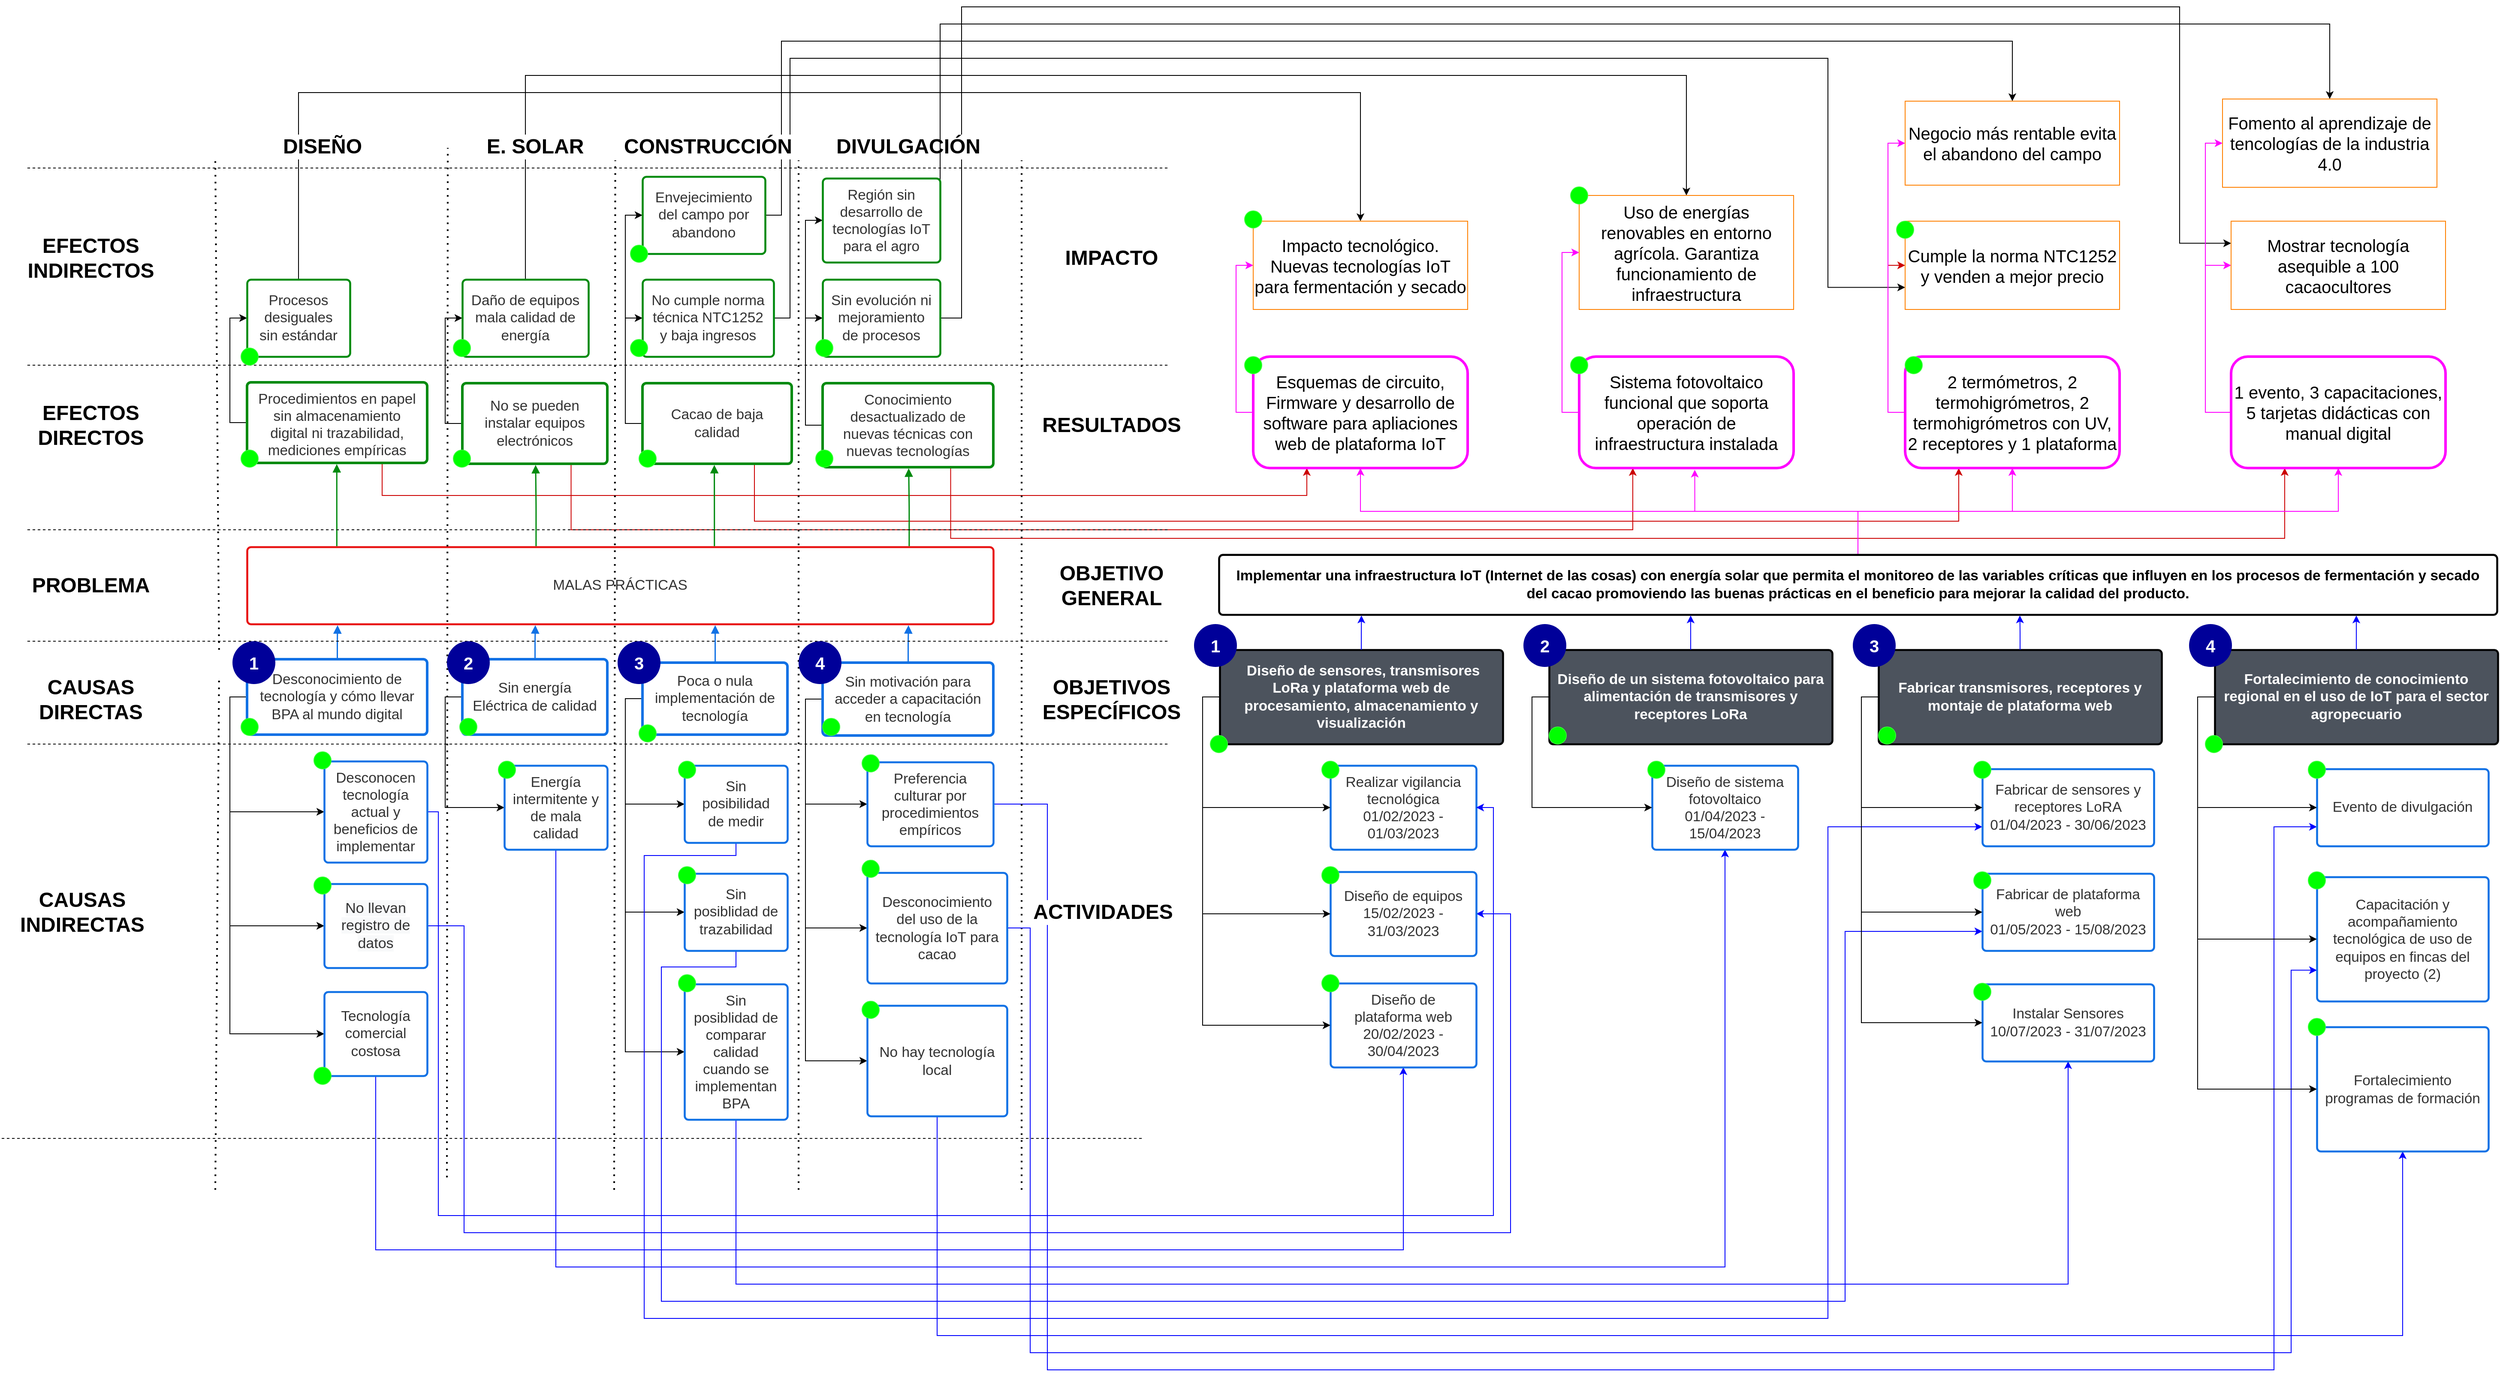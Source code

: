 <mxfile version="20.4.1" type="github" pages="2">
  <diagram id="nxbP9ufkAd6UfLEAyTEt" name="Arbol de problemas">
    <mxGraphModel dx="2858" dy="1089" grid="1" gridSize="10" guides="1" tooltips="1" connect="1" arrows="1" fold="1" page="1" pageScale="1" pageWidth="827" pageHeight="1169" math="0" shadow="0">
      <root>
        <mxCell id="0" />
        <mxCell id="1" parent="0" />
        <mxCell id="y1gLRwEpjePrzFJidSWK-38" style="edgeStyle=orthogonalEdgeStyle;rounded=0;orthogonalLoop=1;jettySize=auto;html=1;exitX=0;exitY=0.5;exitDx=0;exitDy=0;entryX=0;entryY=0.5;entryDx=0;entryDy=0;" parent="1" source="y1gLRwEpjePrzFJidSWK-4" target="y1gLRwEpjePrzFJidSWK-9" edge="1">
          <mxGeometry relative="1" as="geometry" />
        </mxCell>
        <mxCell id="y1PfEQ1NS_R_pBmvr7h7-12" style="edgeStyle=orthogonalEdgeStyle;rounded=0;orthogonalLoop=1;jettySize=auto;html=1;exitX=0;exitY=0.5;exitDx=0;exitDy=0;entryX=0;entryY=0.5;entryDx=0;entryDy=0;fontSize=20;fontColor=#FFFFFF;" parent="1" source="y1gLRwEpjePrzFJidSWK-4" target="y1PfEQ1NS_R_pBmvr7h7-11" edge="1">
          <mxGeometry relative="1" as="geometry" />
        </mxCell>
        <mxCell id="y1PfEQ1NS_R_pBmvr7h7-53" style="edgeStyle=orthogonalEdgeStyle;rounded=0;orthogonalLoop=1;jettySize=auto;html=1;exitX=0;exitY=0.5;exitDx=0;exitDy=0;entryX=0;entryY=0.5;entryDx=0;entryDy=0;fontSize=20;fontColor=#000000;" parent="1" source="y1gLRwEpjePrzFJidSWK-4" target="y1PfEQ1NS_R_pBmvr7h7-52" edge="1">
          <mxGeometry relative="1" as="geometry" />
        </mxCell>
        <UserObject label="Desconocimiento de tecnología y cómo llevar BPA al mundo digital" lucidchartObjectId="50w0yAb6vamF" id="y1gLRwEpjePrzFJidSWK-4">
          <mxCell style="html=1;overflow=block;blockSpacing=1;whiteSpace=wrap;fontSize=16.7;fontColor=#333333;align=center;spacing=9;strokeColor=#1071e5;strokeOpacity=100;rounded=1;absoluteArcSize=1;arcSize=9;strokeWidth=3;" parent="1" vertex="1">
            <mxGeometry x="-43" y="1221" width="210" height="88" as="geometry" />
          </mxCell>
        </UserObject>
        <UserObject label="MALAS PRÁCTICAS" lucidchartObjectId="nix0~V2PDqla" id="y1gLRwEpjePrzFJidSWK-5">
          <mxCell style="html=1;overflow=block;blockSpacing=1;whiteSpace=wrap;fontSize=16.7;fontColor=#333333;align=center;spacing=9;strokeColor=#e81313;strokeOpacity=100;rounded=1;absoluteArcSize=1;arcSize=9;strokeWidth=2.3;" parent="1" vertex="1">
            <mxGeometry x="-43" y="1090" width="870" height="90" as="geometry" />
          </mxCell>
        </UserObject>
        <mxCell id="y1gLRwEpjePrzFJidSWK-39" style="edgeStyle=orthogonalEdgeStyle;rounded=0;orthogonalLoop=1;jettySize=auto;html=1;exitX=0;exitY=0.5;exitDx=0;exitDy=0;entryX=0;entryY=0.5;entryDx=0;entryDy=0;" parent="1" source="y1gLRwEpjePrzFJidSWK-6" target="y1gLRwEpjePrzFJidSWK-11" edge="1">
          <mxGeometry relative="1" as="geometry" />
        </mxCell>
        <UserObject label="Sin energía Eléctrica de calidad" lucidchartObjectId="5vx0oRoR8o8n" id="y1gLRwEpjePrzFJidSWK-6">
          <mxCell style="html=1;overflow=block;blockSpacing=1;whiteSpace=wrap;fontSize=16.7;fontColor=#333333;align=center;spacing=9;strokeColor=#1071e5;strokeOpacity=100;rounded=1;absoluteArcSize=1;arcSize=9;strokeWidth=3;" parent="1" vertex="1">
            <mxGeometry x="208" y="1221" width="169" height="88" as="geometry" />
          </mxCell>
        </UserObject>
        <mxCell id="y1gLRwEpjePrzFJidSWK-41" style="edgeStyle=orthogonalEdgeStyle;rounded=0;orthogonalLoop=1;jettySize=auto;html=1;exitX=0;exitY=0.5;exitDx=0;exitDy=0;entryX=0;entryY=0.5;entryDx=0;entryDy=0;" parent="1" source="y1gLRwEpjePrzFJidSWK-7" target="y1gLRwEpjePrzFJidSWK-13" edge="1">
          <mxGeometry relative="1" as="geometry" />
        </mxCell>
        <mxCell id="y1gLRwEpjePrzFJidSWK-42" style="edgeStyle=orthogonalEdgeStyle;rounded=0;orthogonalLoop=1;jettySize=auto;html=1;exitX=0;exitY=0.5;exitDx=0;exitDy=0;entryX=0;entryY=0.5;entryDx=0;entryDy=0;" parent="1" source="y1gLRwEpjePrzFJidSWK-7" target="y1gLRwEpjePrzFJidSWK-10" edge="1">
          <mxGeometry relative="1" as="geometry" />
        </mxCell>
        <mxCell id="y1gLRwEpjePrzFJidSWK-43" style="edgeStyle=orthogonalEdgeStyle;rounded=0;orthogonalLoop=1;jettySize=auto;html=1;exitX=0;exitY=0.5;exitDx=0;exitDy=0;entryX=0;entryY=0.5;entryDx=0;entryDy=0;" parent="1" source="y1gLRwEpjePrzFJidSWK-7" target="y1gLRwEpjePrzFJidSWK-14" edge="1">
          <mxGeometry relative="1" as="geometry" />
        </mxCell>
        <UserObject label="Poca o nula implementación de tecnología" lucidchartObjectId="uwx0kRfbo4vk" id="y1gLRwEpjePrzFJidSWK-7">
          <mxCell style="html=1;overflow=block;blockSpacing=1;whiteSpace=wrap;fontSize=16.7;fontColor=#333333;align=center;spacing=9;strokeColor=#1071e5;strokeOpacity=100;rounded=1;absoluteArcSize=1;arcSize=9;strokeWidth=3;" parent="1" vertex="1">
            <mxGeometry x="418" y="1225" width="169" height="84" as="geometry" />
          </mxCell>
        </UserObject>
        <mxCell id="5jBU4jL0vWlWmlJcorjr-8" style="edgeStyle=orthogonalEdgeStyle;rounded=0;orthogonalLoop=1;jettySize=auto;html=1;exitX=0;exitY=0.5;exitDx=0;exitDy=0;entryX=0;entryY=0.5;entryDx=0;entryDy=0;" parent="1" source="y1gLRwEpjePrzFJidSWK-8" target="y1gLRwEpjePrzFJidSWK-21" edge="1">
          <mxGeometry relative="1" as="geometry" />
        </mxCell>
        <mxCell id="y1PfEQ1NS_R_pBmvr7h7-48" style="edgeStyle=orthogonalEdgeStyle;rounded=0;orthogonalLoop=1;jettySize=auto;html=1;exitX=0;exitY=0.5;exitDx=0;exitDy=0;entryX=0;entryY=0.5;entryDx=0;entryDy=0;fontSize=20;fontColor=#000000;" parent="1" source="y1gLRwEpjePrzFJidSWK-8" target="y1PfEQ1NS_R_pBmvr7h7-47" edge="1">
          <mxGeometry relative="1" as="geometry" />
        </mxCell>
        <mxCell id="y1PfEQ1NS_R_pBmvr7h7-64" style="edgeStyle=orthogonalEdgeStyle;rounded=0;orthogonalLoop=1;jettySize=auto;html=1;exitX=0;exitY=0.5;exitDx=0;exitDy=0;entryX=0;entryY=0.5;entryDx=0;entryDy=0;fontSize=20;fontColor=#000000;" parent="1" source="y1gLRwEpjePrzFJidSWK-8" target="y1PfEQ1NS_R_pBmvr7h7-63" edge="1">
          <mxGeometry relative="1" as="geometry" />
        </mxCell>
        <UserObject label="Sin motivación para acceder a capacitación en tecnología" lucidchartObjectId="0yx0bYM9q7a3" id="y1gLRwEpjePrzFJidSWK-8">
          <mxCell style="html=1;overflow=block;blockSpacing=1;whiteSpace=wrap;fontSize=16.7;fontColor=#333333;align=center;spacing=9;strokeColor=#1071e5;strokeOpacity=100;rounded=1;absoluteArcSize=1;arcSize=9;strokeWidth=3;" parent="1" vertex="1">
            <mxGeometry x="628" y="1225" width="199" height="85" as="geometry" />
          </mxCell>
        </UserObject>
        <mxCell id="Dnhiyiwgh37lcLuEltPn-53" style="edgeStyle=orthogonalEdgeStyle;rounded=0;orthogonalLoop=1;jettySize=auto;html=1;exitX=1;exitY=0.5;exitDx=0;exitDy=0;entryX=1;entryY=0.5;entryDx=0;entryDy=0;fontFamily=Helvetica;fontSize=12;fontColor=default;strokeColor=#0000FF;" parent="1" source="y1gLRwEpjePrzFJidSWK-9" target="y1PfEQ1NS_R_pBmvr7h7-15" edge="1">
          <mxGeometry relative="1" as="geometry">
            <Array as="points">
              <mxPoint x="210" y="1532" />
              <mxPoint x="210" y="1890" />
              <mxPoint x="1430" y="1890" />
              <mxPoint x="1430" y="1518" />
            </Array>
          </mxGeometry>
        </mxCell>
        <UserObject label="&lt;span style=&quot;color: rgb(51, 51, 51); font-family: Helvetica; font-size: 17px; font-style: normal; font-variant-ligatures: normal; font-variant-caps: normal; font-weight: 400; letter-spacing: normal; orphans: 2; text-align: center; text-indent: 0px; text-transform: none; widows: 2; word-spacing: 0px; -webkit-text-stroke-width: 0px; background-color: rgb(248, 249, 250); text-decoration-thickness: initial; text-decoration-style: initial; text-decoration-color: initial; float: none; display: inline !important;&quot;&gt;No llevan registro de datos&lt;/span&gt;&lt;br&gt;" lucidchartObjectId="GBx0LkfUUHu6" id="y1gLRwEpjePrzFJidSWK-9">
          <mxCell style="html=1;overflow=block;blockSpacing=1;whiteSpace=wrap;fontSize=16.7;fontColor=#333333;align=center;spacing=9;strokeColor=#1071e5;strokeOpacity=100;rounded=1;absoluteArcSize=1;arcSize=9;strokeWidth=2.3;" parent="1" vertex="1">
            <mxGeometry x="47" y="1483" width="120" height="98" as="geometry" />
          </mxCell>
        </UserObject>
        <mxCell id="Dnhiyiwgh37lcLuEltPn-57" style="edgeStyle=orthogonalEdgeStyle;rounded=0;orthogonalLoop=1;jettySize=auto;html=1;exitX=0.5;exitY=1;exitDx=0;exitDy=0;entryX=0;entryY=0.75;entryDx=0;entryDy=0;fontFamily=Helvetica;fontSize=12;fontColor=default;strokeColor=#0000FF;" parent="1" source="y1gLRwEpjePrzFJidSWK-10" target="y1PfEQ1NS_R_pBmvr7h7-24" edge="1">
          <mxGeometry relative="1" as="geometry">
            <Array as="points">
              <mxPoint x="527" y="1580" />
              <mxPoint x="440" y="1580" />
              <mxPoint x="440" y="1970" />
              <mxPoint x="1820" y="1970" />
              <mxPoint x="1820" y="1539" />
            </Array>
          </mxGeometry>
        </mxCell>
        <UserObject label="Sin posiblidad de trazabilidad" lucidchartObjectId="3Bx0pORC3kEz" id="y1gLRwEpjePrzFJidSWK-10">
          <mxCell style="html=1;overflow=block;blockSpacing=1;whiteSpace=wrap;fontSize=16.7;fontColor=#333333;align=center;spacing=9;strokeColor=#1071e5;strokeOpacity=100;rounded=1;absoluteArcSize=1;arcSize=9;strokeWidth=2.3;" parent="1" vertex="1">
            <mxGeometry x="467" y="1471" width="120" height="90" as="geometry" />
          </mxCell>
        </UserObject>
        <mxCell id="Dnhiyiwgh37lcLuEltPn-55" style="edgeStyle=orthogonalEdgeStyle;rounded=0;orthogonalLoop=1;jettySize=auto;html=1;exitX=0.5;exitY=1;exitDx=0;exitDy=0;entryX=0.5;entryY=1;entryDx=0;entryDy=0;fontFamily=Helvetica;fontSize=12;fontColor=default;strokeColor=#0000FF;" parent="1" source="y1gLRwEpjePrzFJidSWK-11" target="y1PfEQ1NS_R_pBmvr7h7-20" edge="1">
          <mxGeometry relative="1" as="geometry">
            <Array as="points">
              <mxPoint x="317" y="1930" />
              <mxPoint x="1680" y="1930" />
            </Array>
          </mxGeometry>
        </mxCell>
        <UserObject label="Energía intermitente y de mala calidad" lucidchartObjectId="NCx0BWLgL4xI" id="y1gLRwEpjePrzFJidSWK-11">
          <mxCell style="html=1;overflow=block;blockSpacing=1;whiteSpace=wrap;fontSize=16.7;fontColor=#333333;align=center;spacing=9;strokeColor=#1071e5;strokeOpacity=100;rounded=1;absoluteArcSize=1;arcSize=9;strokeWidth=2.3;" parent="1" vertex="1">
            <mxGeometry x="257" y="1345" width="120" height="98" as="geometry" />
          </mxCell>
        </UserObject>
        <mxCell id="Dnhiyiwgh37lcLuEltPn-58" style="edgeStyle=orthogonalEdgeStyle;rounded=0;orthogonalLoop=1;jettySize=auto;html=1;exitX=0.5;exitY=1;exitDx=0;exitDy=0;entryX=0;entryY=0.75;entryDx=0;entryDy=0;fontFamily=Helvetica;fontSize=12;fontColor=default;strokeColor=#0000FF;" parent="1" source="y1gLRwEpjePrzFJidSWK-13" target="y1PfEQ1NS_R_pBmvr7h7-23" edge="1">
          <mxGeometry relative="1" as="geometry">
            <Array as="points">
              <mxPoint x="527" y="1450" />
              <mxPoint x="420" y="1450" />
              <mxPoint x="420" y="1990" />
              <mxPoint x="1800" y="1990" />
              <mxPoint x="1800" y="1417" />
            </Array>
          </mxGeometry>
        </mxCell>
        <UserObject label="Sin posibilidad de medir" lucidchartObjectId="gDx0V2t9FzL9" id="y1gLRwEpjePrzFJidSWK-13">
          <mxCell style="html=1;overflow=block;blockSpacing=1;whiteSpace=wrap;fontSize=16.7;fontColor=#333333;align=center;spacing=9;strokeColor=#1071e5;strokeOpacity=100;rounded=1;absoluteArcSize=1;arcSize=9;strokeWidth=2.3;" parent="1" vertex="1">
            <mxGeometry x="467" y="1345" width="120" height="90" as="geometry" />
          </mxCell>
        </UserObject>
        <mxCell id="Dnhiyiwgh37lcLuEltPn-56" style="edgeStyle=orthogonalEdgeStyle;rounded=0;orthogonalLoop=1;jettySize=auto;html=1;exitX=0.5;exitY=1;exitDx=0;exitDy=0;entryX=0.5;entryY=1;entryDx=0;entryDy=0;fontFamily=Helvetica;fontSize=12;fontColor=default;strokeColor=#0000FF;" parent="1" source="y1gLRwEpjePrzFJidSWK-14" target="y1PfEQ1NS_R_pBmvr7h7-43" edge="1">
          <mxGeometry relative="1" as="geometry">
            <Array as="points">
              <mxPoint x="527" y="1950" />
              <mxPoint x="2080" y="1950" />
            </Array>
          </mxGeometry>
        </mxCell>
        <UserObject label="Sin posiblidad de comparar calidad cuando se implementan BPA" lucidchartObjectId="NDx0eiq1Wggg" id="y1gLRwEpjePrzFJidSWK-14">
          <mxCell style="html=1;overflow=block;blockSpacing=1;whiteSpace=wrap;fontSize=16.7;fontColor=#333333;align=center;spacing=9;strokeColor=#1071e5;strokeOpacity=100;rounded=1;absoluteArcSize=1;arcSize=9;strokeWidth=2.3;" parent="1" vertex="1">
            <mxGeometry x="467" y="1600" width="120" height="158" as="geometry" />
          </mxCell>
        </UserObject>
        <mxCell id="Dnhiyiwgh37lcLuEltPn-61" style="edgeStyle=orthogonalEdgeStyle;rounded=0;orthogonalLoop=1;jettySize=auto;html=1;exitX=1;exitY=0.5;exitDx=0;exitDy=0;entryX=0;entryY=0.75;entryDx=0;entryDy=0;fontFamily=Helvetica;fontSize=12;fontColor=default;strokeColor=#0000FF;" parent="1" source="y1gLRwEpjePrzFJidSWK-21" target="y1PfEQ1NS_R_pBmvr7h7-29" edge="1">
          <mxGeometry relative="1" as="geometry">
            <Array as="points">
              <mxPoint x="890" y="1390" />
              <mxPoint x="890" y="2050" />
              <mxPoint x="2320" y="2050" />
              <mxPoint x="2320" y="1417" />
            </Array>
          </mxGeometry>
        </mxCell>
        <UserObject label="Preferencia culturar por procedimientos empíricos" lucidchartObjectId="iGx0gmcVgOEP" id="y1gLRwEpjePrzFJidSWK-21">
          <mxCell style="html=1;overflow=block;blockSpacing=1;whiteSpace=wrap;fontSize=16.7;fontColor=#333333;align=center;spacing=9;strokeColor=#1071e5;strokeOpacity=100;rounded=1;absoluteArcSize=1;arcSize=9;strokeWidth=2.3;" parent="1" vertex="1">
            <mxGeometry x="680" y="1341" width="147" height="98" as="geometry" />
          </mxCell>
        </UserObject>
        <UserObject label="" lucidchartObjectId="vHx0NTHHManW" id="y1gLRwEpjePrzFJidSWK-23">
          <mxCell style="html=1;jettySize=18;whiteSpace=wrap;fontSize=13;strokeColor=#1071e5;strokeOpacity=100;strokeWidth=1.5;rounded=1;arcSize=12;edgeStyle=orthogonalEdgeStyle;startArrow=none;endArrow=block;endFill=1;exitX=0.5;exitY=-0.012;exitPerimeter=0;entryX=0.121;entryY=1.012;entryPerimeter=0;" parent="1" source="y1gLRwEpjePrzFJidSWK-4" target="y1gLRwEpjePrzFJidSWK-5" edge="1">
            <mxGeometry width="100" height="100" relative="1" as="geometry">
              <Array as="points" />
            </mxGeometry>
          </mxCell>
        </UserObject>
        <UserObject label="" lucidchartObjectId="xHx0nz4e0jUj" id="y1gLRwEpjePrzFJidSWK-24">
          <mxCell style="html=1;jettySize=18;whiteSpace=wrap;fontSize=13;strokeColor=#1071e5;strokeOpacity=100;strokeWidth=1.5;rounded=1;arcSize=12;edgeStyle=orthogonalEdgeStyle;startArrow=none;endArrow=block;endFill=1;exitX=0.5;exitY=-0.012;exitPerimeter=0;entryX=0.386;entryY=1.012;entryPerimeter=0;" parent="1" source="y1gLRwEpjePrzFJidSWK-6" target="y1gLRwEpjePrzFJidSWK-5" edge="1">
            <mxGeometry width="100" height="100" relative="1" as="geometry">
              <Array as="points" />
            </mxGeometry>
          </mxCell>
        </UserObject>
        <UserObject label="" lucidchartObjectId="zHx0vyu-2az-" id="y1gLRwEpjePrzFJidSWK-25">
          <mxCell style="html=1;jettySize=18;whiteSpace=wrap;fontSize=13;strokeColor=#1071e5;strokeOpacity=100;strokeWidth=1.5;rounded=1;arcSize=12;edgeStyle=orthogonalEdgeStyle;startArrow=none;endArrow=block;endFill=1;exitX=0.5;exitY=-0.013;exitPerimeter=0;entryX=0.627;entryY=1.012;entryPerimeter=0;" parent="1" source="y1gLRwEpjePrzFJidSWK-7" target="y1gLRwEpjePrzFJidSWK-5" edge="1">
            <mxGeometry width="100" height="100" relative="1" as="geometry">
              <Array as="points" />
            </mxGeometry>
          </mxCell>
        </UserObject>
        <UserObject label="" lucidchartObjectId="BHx0bPGhEJXR" id="y1gLRwEpjePrzFJidSWK-26">
          <mxCell style="html=1;jettySize=18;whiteSpace=wrap;fontSize=13;strokeColor=#1071e5;strokeOpacity=100;strokeWidth=1.5;rounded=1;arcSize=12;edgeStyle=orthogonalEdgeStyle;startArrow=none;endArrow=block;endFill=1;exitX=0.5;exitY=-0.013;exitPerimeter=0;entryX=0.886;entryY=1.012;entryPerimeter=0;" parent="1" source="y1gLRwEpjePrzFJidSWK-8" target="y1gLRwEpjePrzFJidSWK-5" edge="1">
            <mxGeometry width="100" height="100" relative="1" as="geometry">
              <Array as="points" />
            </mxGeometry>
          </mxCell>
        </UserObject>
        <mxCell id="5jBU4jL0vWlWmlJcorjr-9" style="edgeStyle=orthogonalEdgeStyle;rounded=0;orthogonalLoop=1;jettySize=auto;html=1;exitX=0;exitY=0.5;exitDx=0;exitDy=0;entryX=0;entryY=0.5;entryDx=0;entryDy=0;" parent="1" source="y1gLRwEpjePrzFJidSWK-27" target="y1gLRwEpjePrzFJidSWK-35" edge="1">
          <mxGeometry relative="1" as="geometry" />
        </mxCell>
        <mxCell id="Dnhiyiwgh37lcLuEltPn-89" style="edgeStyle=orthogonalEdgeStyle;rounded=0;orthogonalLoop=1;jettySize=auto;html=1;exitX=0.75;exitY=1;exitDx=0;exitDy=0;entryX=0.25;entryY=1;entryDx=0;entryDy=0;strokeColor=#CC0000;fontFamily=Helvetica;fontSize=12;fontColor=default;" parent="1" source="y1gLRwEpjePrzFJidSWK-27" target="y1PfEQ1NS_R_pBmvr7h7-54" edge="1">
          <mxGeometry relative="1" as="geometry">
            <Array as="points">
              <mxPoint x="115" y="1030" />
              <mxPoint x="1193" y="1030" />
            </Array>
          </mxGeometry>
        </mxCell>
        <UserObject label="Procedimientos en papel sin almacenamiento digital ni trazabilidad, mediciones empíricas" lucidchartObjectId="PHx09gBbS~Wa" id="y1gLRwEpjePrzFJidSWK-27">
          <mxCell style="html=1;overflow=block;blockSpacing=1;whiteSpace=wrap;fontSize=16.7;fontColor=#333333;align=center;spacing=9;strokeColor=#008a0e;strokeOpacity=100;rounded=1;absoluteArcSize=1;arcSize=9;strokeWidth=3;" parent="1" vertex="1">
            <mxGeometry x="-43" y="898" width="210" height="94" as="geometry" />
          </mxCell>
        </UserObject>
        <mxCell id="5jBU4jL0vWlWmlJcorjr-10" style="edgeStyle=orthogonalEdgeStyle;rounded=0;orthogonalLoop=1;jettySize=auto;html=1;exitX=0;exitY=0.5;exitDx=0;exitDy=0;entryX=0;entryY=0.5;entryDx=0;entryDy=0;" parent="1" source="y1gLRwEpjePrzFJidSWK-28" target="y1gLRwEpjePrzFJidSWK-36" edge="1">
          <mxGeometry relative="1" as="geometry" />
        </mxCell>
        <mxCell id="Dnhiyiwgh37lcLuEltPn-90" style="edgeStyle=orthogonalEdgeStyle;rounded=0;orthogonalLoop=1;jettySize=auto;html=1;exitX=0.75;exitY=1;exitDx=0;exitDy=0;entryX=0.25;entryY=1;entryDx=0;entryDy=0;strokeColor=#CC0000;fontFamily=Helvetica;fontSize=12;fontColor=default;" parent="1" source="y1gLRwEpjePrzFJidSWK-28" target="y1PfEQ1NS_R_pBmvr7h7-55" edge="1">
          <mxGeometry relative="1" as="geometry">
            <Array as="points">
              <mxPoint x="335" y="1070" />
              <mxPoint x="1573" y="1070" />
            </Array>
          </mxGeometry>
        </mxCell>
        <UserObject label="No se pueden instalar equipos electrónicos" lucidchartObjectId="8Hx0z74Eu40t" id="y1gLRwEpjePrzFJidSWK-28">
          <mxCell style="html=1;overflow=block;blockSpacing=1;whiteSpace=wrap;fontSize=16.7;fontColor=#333333;align=center;spacing=9;strokeColor=#008a0e;strokeOpacity=100;rounded=1;absoluteArcSize=1;arcSize=9;strokeWidth=3;" parent="1" vertex="1">
            <mxGeometry x="208" y="899" width="169" height="94" as="geometry" />
          </mxCell>
        </UserObject>
        <mxCell id="5jBU4jL0vWlWmlJcorjr-11" style="edgeStyle=orthogonalEdgeStyle;rounded=0;orthogonalLoop=1;jettySize=auto;html=1;exitX=0;exitY=0.5;exitDx=0;exitDy=0;entryX=0;entryY=0.5;entryDx=0;entryDy=0;" parent="1" source="y1gLRwEpjePrzFJidSWK-29" target="y1gLRwEpjePrzFJidSWK-37" edge="1">
          <mxGeometry relative="1" as="geometry" />
        </mxCell>
        <mxCell id="5jBU4jL0vWlWmlJcorjr-12" style="edgeStyle=orthogonalEdgeStyle;rounded=0;orthogonalLoop=1;jettySize=auto;html=1;exitX=0;exitY=0.5;exitDx=0;exitDy=0;entryX=0;entryY=0.5;entryDx=0;entryDy=0;" parent="1" source="y1gLRwEpjePrzFJidSWK-29" target="5jBU4jL0vWlWmlJcorjr-3" edge="1">
          <mxGeometry relative="1" as="geometry" />
        </mxCell>
        <mxCell id="Dnhiyiwgh37lcLuEltPn-91" style="edgeStyle=orthogonalEdgeStyle;rounded=0;orthogonalLoop=1;jettySize=auto;html=1;exitX=0.75;exitY=1;exitDx=0;exitDy=0;entryX=0.25;entryY=1;entryDx=0;entryDy=0;strokeColor=#CC0000;fontFamily=Helvetica;fontSize=12;fontColor=default;" parent="1" source="y1gLRwEpjePrzFJidSWK-29" target="y1PfEQ1NS_R_pBmvr7h7-56" edge="1">
          <mxGeometry relative="1" as="geometry">
            <Array as="points">
              <mxPoint x="548" y="1060" />
              <mxPoint x="1953" y="1060" />
            </Array>
          </mxGeometry>
        </mxCell>
        <UserObject label="Cacao de baja calidad" lucidchartObjectId=".Hx0B2oDnWfM" id="y1gLRwEpjePrzFJidSWK-29">
          <mxCell style="html=1;overflow=block;blockSpacing=1;whiteSpace=wrap;fontSize=16.7;fontColor=#333333;align=center;spacing=9;strokeColor=#008a0e;strokeOpacity=100;rounded=1;absoluteArcSize=1;arcSize=9;strokeWidth=3;" parent="1" vertex="1">
            <mxGeometry x="418" y="899" width="174" height="94" as="geometry" />
          </mxCell>
        </UserObject>
        <mxCell id="5jBU4jL0vWlWmlJcorjr-13" style="edgeStyle=orthogonalEdgeStyle;rounded=0;orthogonalLoop=1;jettySize=auto;html=1;exitX=0;exitY=0.5;exitDx=0;exitDy=0;entryX=0;entryY=0.5;entryDx=0;entryDy=0;" parent="1" source="y1gLRwEpjePrzFJidSWK-30" target="5jBU4jL0vWlWmlJcorjr-1" edge="1">
          <mxGeometry relative="1" as="geometry" />
        </mxCell>
        <mxCell id="Dnhiyiwgh37lcLuEltPn-92" style="edgeStyle=orthogonalEdgeStyle;rounded=0;orthogonalLoop=1;jettySize=auto;html=1;exitX=0.75;exitY=1;exitDx=0;exitDy=0;entryX=0.25;entryY=1;entryDx=0;entryDy=0;strokeColor=#CC0000;fontFamily=Helvetica;fontSize=12;fontColor=default;" parent="1" source="y1gLRwEpjePrzFJidSWK-30" target="y1PfEQ1NS_R_pBmvr7h7-57" edge="1">
          <mxGeometry relative="1" as="geometry">
            <Array as="points">
              <mxPoint x="777" y="1080" />
              <mxPoint x="2333" y="1080" />
            </Array>
          </mxGeometry>
        </mxCell>
        <mxCell id="coSBztETCC4YgNPQrmp3-2" style="edgeStyle=orthogonalEdgeStyle;rounded=0;orthogonalLoop=1;jettySize=auto;html=1;exitX=0;exitY=0.5;exitDx=0;exitDy=0;entryX=0;entryY=0.5;entryDx=0;entryDy=0;" edge="1" parent="1" source="y1gLRwEpjePrzFJidSWK-30" target="coSBztETCC4YgNPQrmp3-1">
          <mxGeometry relative="1" as="geometry" />
        </mxCell>
        <UserObject label="Conocimiento desactualizado de nuevas técnicas con nuevas tecnologías" lucidchartObjectId="zIx0m9s~_KKR" id="y1gLRwEpjePrzFJidSWK-30">
          <mxCell style="html=1;overflow=block;blockSpacing=1;whiteSpace=wrap;fontSize=16.7;fontColor=#333333;align=center;spacing=9;strokeColor=#008a0e;strokeOpacity=100;rounded=1;absoluteArcSize=1;arcSize=9;strokeWidth=3;" parent="1" vertex="1">
            <mxGeometry x="628" y="899" width="199" height="98" as="geometry" />
          </mxCell>
        </UserObject>
        <UserObject label="" lucidchartObjectId="LIx0cviYYW0X" id="y1gLRwEpjePrzFJidSWK-31">
          <mxCell style="html=1;jettySize=18;whiteSpace=wrap;fontSize=13;strokeColor=#008a0e;strokeOpacity=100;strokeWidth=1.5;rounded=1;arcSize=12;edgeStyle=orthogonalEdgeStyle;startArrow=none;endArrow=block;endFill=1;exitX=0.12;exitY=-0.012;exitPerimeter=0;entryX=0.497;entryY=1.012;entryPerimeter=0;" parent="1" source="y1gLRwEpjePrzFJidSWK-5" target="y1gLRwEpjePrzFJidSWK-27" edge="1">
            <mxGeometry width="100" height="100" relative="1" as="geometry">
              <Array as="points" />
            </mxGeometry>
          </mxCell>
        </UserObject>
        <UserObject label="" lucidchartObjectId="WIx0hoiDE~Fc" id="y1gLRwEpjePrzFJidSWK-32">
          <mxCell style="html=1;jettySize=18;whiteSpace=wrap;fontSize=13;strokeColor=#008a0e;strokeOpacity=100;strokeWidth=1.5;rounded=1;arcSize=12;edgeStyle=orthogonalEdgeStyle;startArrow=none;endArrow=block;endFill=1;exitX=0.387;exitY=-0.012;exitPerimeter=0;entryX=0.504;entryY=1.012;entryPerimeter=0;" parent="1" source="y1gLRwEpjePrzFJidSWK-5" target="y1gLRwEpjePrzFJidSWK-28" edge="1">
            <mxGeometry width="100" height="100" relative="1" as="geometry">
              <Array as="points" />
            </mxGeometry>
          </mxCell>
        </UserObject>
        <UserObject label="" lucidchartObjectId="0Ix01q2j21pl" id="y1gLRwEpjePrzFJidSWK-33">
          <mxCell style="html=1;jettySize=18;whiteSpace=wrap;fontSize=13;strokeColor=#008a0e;strokeOpacity=100;strokeWidth=1.5;rounded=1;arcSize=12;edgeStyle=orthogonalEdgeStyle;startArrow=none;endArrow=block;endFill=1;exitX=0.626;exitY=-0.012;exitPerimeter=0;entryX=0.48;entryY=1.012;entryPerimeter=0;" parent="1" source="y1gLRwEpjePrzFJidSWK-5" target="y1gLRwEpjePrzFJidSWK-29" edge="1">
            <mxGeometry width="100" height="100" relative="1" as="geometry">
              <Array as="points" />
            </mxGeometry>
          </mxCell>
        </UserObject>
        <UserObject label="" lucidchartObjectId="7Ix0qphxRs9T" id="y1gLRwEpjePrzFJidSWK-34">
          <mxCell style="html=1;jettySize=18;whiteSpace=wrap;fontSize=13;strokeColor=#008a0e;strokeOpacity=100;strokeWidth=1.5;rounded=1;arcSize=12;edgeStyle=orthogonalEdgeStyle;startArrow=none;endArrow=block;endFill=1;exitX=0.887;exitY=-0.012;exitPerimeter=0;entryX=0.503;entryY=1.011;entryPerimeter=0;" parent="1" source="y1gLRwEpjePrzFJidSWK-5" target="y1gLRwEpjePrzFJidSWK-30" edge="1">
            <mxGeometry width="100" height="100" relative="1" as="geometry">
              <Array as="points" />
            </mxGeometry>
          </mxCell>
        </UserObject>
        <mxCell id="coSBztETCC4YgNPQrmp3-5" style="edgeStyle=orthogonalEdgeStyle;rounded=0;orthogonalLoop=1;jettySize=auto;html=1;exitX=0.5;exitY=0;exitDx=0;exitDy=0;entryX=0.5;entryY=0;entryDx=0;entryDy=0;strokeColor=#000000;" edge="1" parent="1" source="y1gLRwEpjePrzFJidSWK-35" target="y1PfEQ1NS_R_pBmvr7h7-58">
          <mxGeometry relative="1" as="geometry">
            <Array as="points">
              <mxPoint x="17" y="560" />
              <mxPoint x="1255" y="560" />
            </Array>
          </mxGeometry>
        </mxCell>
        <UserObject label="Procesos desiguales sin estándar" lucidchartObjectId="TUx0KD6sIN2B" id="y1gLRwEpjePrzFJidSWK-35">
          <mxCell style="html=1;overflow=block;blockSpacing=1;whiteSpace=wrap;fontSize=16.7;fontColor=#333333;align=center;spacing=9;strokeColor=#008a0e;strokeOpacity=100;rounded=1;absoluteArcSize=1;arcSize=9;strokeWidth=2.3;" parent="1" vertex="1">
            <mxGeometry x="-43" y="778" width="120" height="90" as="geometry" />
          </mxCell>
        </UserObject>
        <mxCell id="coSBztETCC4YgNPQrmp3-6" style="edgeStyle=orthogonalEdgeStyle;rounded=0;orthogonalLoop=1;jettySize=auto;html=1;exitX=0.5;exitY=0;exitDx=0;exitDy=0;entryX=0.5;entryY=0;entryDx=0;entryDy=0;strokeColor=#000000;" edge="1" parent="1" source="y1gLRwEpjePrzFJidSWK-36" target="y1PfEQ1NS_R_pBmvr7h7-59">
          <mxGeometry relative="1" as="geometry">
            <Array as="points">
              <mxPoint x="282" y="540" />
              <mxPoint x="1635" y="540" />
            </Array>
          </mxGeometry>
        </mxCell>
        <UserObject label="Daño de equipos mala calidad de energía" lucidchartObjectId="XUx0ePm0GKDe" id="y1gLRwEpjePrzFJidSWK-36">
          <mxCell style="html=1;overflow=block;blockSpacing=1;whiteSpace=wrap;fontSize=16.7;fontColor=#333333;align=center;spacing=9;strokeColor=#008a0e;strokeOpacity=100;rounded=1;absoluteArcSize=1;arcSize=9;strokeWidth=2.3;" parent="1" vertex="1">
            <mxGeometry x="208" y="778" width="147" height="90" as="geometry" />
          </mxCell>
        </UserObject>
        <mxCell id="coSBztETCC4YgNPQrmp3-7" style="edgeStyle=orthogonalEdgeStyle;rounded=0;orthogonalLoop=1;jettySize=auto;html=1;exitX=1;exitY=0.5;exitDx=0;exitDy=0;entryX=0;entryY=0.75;entryDx=0;entryDy=0;strokeColor=#000000;" edge="1" parent="1" source="y1gLRwEpjePrzFJidSWK-37" target="y1PfEQ1NS_R_pBmvr7h7-60">
          <mxGeometry relative="1" as="geometry">
            <Array as="points">
              <mxPoint x="590" y="823" />
              <mxPoint x="590" y="520" />
              <mxPoint x="1800" y="520" />
              <mxPoint x="1800" y="787" />
            </Array>
          </mxGeometry>
        </mxCell>
        <UserObject label="No cumple norma técnica NTC1252 y baja ingresos" lucidchartObjectId="1Ux0ggHsKn-0" id="y1gLRwEpjePrzFJidSWK-37">
          <mxCell style="html=1;overflow=block;blockSpacing=1;whiteSpace=wrap;fontSize=16.7;fontColor=#333333;align=center;spacing=9;strokeColor=#008a0e;strokeOpacity=100;rounded=1;absoluteArcSize=1;arcSize=9;strokeWidth=2.3;" parent="1" vertex="1">
            <mxGeometry x="418" y="778" width="153" height="90" as="geometry" />
          </mxCell>
        </UserObject>
        <mxCell id="coSBztETCC4YgNPQrmp3-10" style="edgeStyle=orthogonalEdgeStyle;rounded=0;orthogonalLoop=1;jettySize=auto;html=1;exitX=1;exitY=0.5;exitDx=0;exitDy=0;entryX=0;entryY=0.25;entryDx=0;entryDy=0;strokeColor=#000000;" edge="1" parent="1" source="5jBU4jL0vWlWmlJcorjr-1" target="y1PfEQ1NS_R_pBmvr7h7-62">
          <mxGeometry relative="1" as="geometry">
            <Array as="points">
              <mxPoint x="790" y="823" />
              <mxPoint x="790" y="460" />
              <mxPoint x="2210" y="460" />
              <mxPoint x="2210" y="736" />
            </Array>
          </mxGeometry>
        </mxCell>
        <UserObject label="Sin evolución ni mejoramiento de procesos" lucidchartObjectId="1Ux0ggHsKn-0" id="5jBU4jL0vWlWmlJcorjr-1">
          <mxCell style="html=1;overflow=block;blockSpacing=1;whiteSpace=wrap;fontSize=16.7;fontColor=#333333;align=center;spacing=9;strokeColor=#008a0e;strokeOpacity=100;rounded=1;absoluteArcSize=1;arcSize=9;strokeWidth=2.3;" parent="1" vertex="1">
            <mxGeometry x="628" y="778" width="137" height="90" as="geometry" />
          </mxCell>
        </UserObject>
        <mxCell id="coSBztETCC4YgNPQrmp3-8" style="edgeStyle=orthogonalEdgeStyle;rounded=0;orthogonalLoop=1;jettySize=auto;html=1;exitX=1;exitY=0.5;exitDx=0;exitDy=0;entryX=0.5;entryY=0;entryDx=0;entryDy=0;strokeColor=#000000;" edge="1" parent="1" source="5jBU4jL0vWlWmlJcorjr-3" target="y1PfEQ1NS_R_pBmvr7h7-61">
          <mxGeometry relative="1" as="geometry">
            <Array as="points">
              <mxPoint x="580" y="703" />
              <mxPoint x="580" y="500" />
              <mxPoint x="2015" y="500" />
            </Array>
          </mxGeometry>
        </mxCell>
        <UserObject label="Envejecimiento del campo por abandono" lucidchartObjectId="1Ux0ggHsKn-0" id="5jBU4jL0vWlWmlJcorjr-3">
          <mxCell style="html=1;overflow=block;blockSpacing=1;whiteSpace=wrap;fontSize=16.7;fontColor=#333333;align=center;spacing=9;strokeColor=#008a0e;strokeOpacity=100;rounded=1;absoluteArcSize=1;arcSize=9;strokeWidth=2.3;" parent="1" vertex="1">
            <mxGeometry x="418" y="658" width="143" height="90" as="geometry" />
          </mxCell>
        </UserObject>
        <mxCell id="5jBU4jL0vWlWmlJcorjr-15" value="" style="endArrow=none;dashed=1;html=1;dashPattern=1 3;strokeWidth=2;rounded=0;" parent="1" edge="1">
          <mxGeometry width="50" height="50" relative="1" as="geometry">
            <mxPoint x="190" y="1825.5" as="sourcePoint" />
            <mxPoint x="191" y="624.5" as="targetPoint" />
          </mxGeometry>
        </mxCell>
        <mxCell id="5jBU4jL0vWlWmlJcorjr-16" value="" style="endArrow=none;dashed=1;html=1;dashPattern=1 3;strokeWidth=2;rounded=0;" parent="1" edge="1">
          <mxGeometry width="50" height="50" relative="1" as="geometry">
            <mxPoint x="385" y="1840" as="sourcePoint" />
            <mxPoint x="386.29" y="639" as="targetPoint" />
          </mxGeometry>
        </mxCell>
        <mxCell id="5jBU4jL0vWlWmlJcorjr-17" value="" style="endArrow=none;dashed=1;html=1;dashPattern=1 3;strokeWidth=2;rounded=0;" parent="1" edge="1">
          <mxGeometry width="50" height="50" relative="1" as="geometry">
            <mxPoint x="600" y="1840" as="sourcePoint" />
            <mxPoint x="600" y="639" as="targetPoint" />
          </mxGeometry>
        </mxCell>
        <mxCell id="5jBU4jL0vWlWmlJcorjr-18" value="" style="endArrow=none;dashed=1;html=1;dashPattern=1 3;strokeWidth=2;rounded=0;" parent="1" edge="1">
          <mxGeometry width="50" height="50" relative="1" as="geometry">
            <mxPoint x="860" y="1840" as="sourcePoint" />
            <mxPoint x="860" y="639" as="targetPoint" />
          </mxGeometry>
        </mxCell>
        <mxCell id="5jBU4jL0vWlWmlJcorjr-19" value="" style="endArrow=none;dashed=1;html=1;dashPattern=1 3;strokeWidth=2;rounded=0;startArrow=none;" parent="1" edge="1">
          <mxGeometry width="50" height="50" relative="1" as="geometry">
            <mxPoint x="-75.619" y="1210" as="sourcePoint" />
            <mxPoint x="-80" y="639" as="targetPoint" />
          </mxGeometry>
        </mxCell>
        <mxCell id="5jBU4jL0vWlWmlJcorjr-20" value="&lt;font style=&quot;font-size: 24px;&quot;&gt;&lt;b&gt;OBJETIVOS ESPECÍFICOS&lt;/b&gt;&lt;/font&gt;" style="text;html=1;strokeColor=none;fillColor=none;align=center;verticalAlign=middle;whiteSpace=wrap;rounded=0;labelBackgroundColor=#ffffff;" parent="1" vertex="1">
          <mxGeometry x="880" y="1237.5" width="170" height="60" as="geometry" />
        </mxCell>
        <mxCell id="5jBU4jL0vWlWmlJcorjr-21" value="&lt;span style=&quot;font-size: 24px;&quot;&gt;&lt;b&gt;E. SOLAR&lt;/b&gt;&lt;/span&gt;" style="text;html=1;strokeColor=none;fillColor=none;align=center;verticalAlign=middle;whiteSpace=wrap;rounded=0;labelBackgroundColor=#ffffff;" parent="1" vertex="1">
          <mxGeometry x="217.5" y="608" width="150" height="30" as="geometry" />
        </mxCell>
        <mxCell id="5jBU4jL0vWlWmlJcorjr-22" value="&lt;span style=&quot;font-size: 24px;&quot;&gt;&lt;b&gt;CONSTRUCCIÓN&lt;/b&gt;&lt;/span&gt;" style="text;html=1;strokeColor=none;fillColor=none;align=center;verticalAlign=middle;whiteSpace=wrap;rounded=0;labelBackgroundColor=#ffffff;" parent="1" vertex="1">
          <mxGeometry x="380" y="608" width="229" height="30" as="geometry" />
        </mxCell>
        <mxCell id="5jBU4jL0vWlWmlJcorjr-23" value="&lt;font style=&quot;font-size: 24px;&quot;&gt;&lt;b&gt;DIVULGACIÓN&lt;/b&gt;&lt;/font&gt;" style="text;html=1;strokeColor=none;fillColor=none;align=center;verticalAlign=middle;whiteSpace=wrap;rounded=0;labelBackgroundColor=#ffffff;" parent="1" vertex="1">
          <mxGeometry x="633.75" y="608" width="187.5" height="30" as="geometry" />
        </mxCell>
        <mxCell id="ZrvnaW-O_str4oIsPL8D-1" value="" style="endArrow=none;dashed=1;html=1;rounded=0;fontSize=18;" parent="1" edge="1">
          <mxGeometry width="50" height="50" relative="1" as="geometry">
            <mxPoint x="1030" y="1320" as="sourcePoint" />
            <mxPoint x="-300" y="1320" as="targetPoint" />
          </mxGeometry>
        </mxCell>
        <mxCell id="ZrvnaW-O_str4oIsPL8D-2" value="" style="endArrow=none;dashed=1;html=1;rounded=0;fontSize=18;" parent="1" edge="1">
          <mxGeometry width="50" height="50" relative="1" as="geometry">
            <mxPoint x="1000" y="1780" as="sourcePoint" />
            <mxPoint x="-330" y="1780" as="targetPoint" />
          </mxGeometry>
        </mxCell>
        <mxCell id="ZrvnaW-O_str4oIsPL8D-3" value="" style="endArrow=none;dashed=1;html=1;rounded=0;fontSize=18;" parent="1" edge="1">
          <mxGeometry width="50" height="50" relative="1" as="geometry">
            <mxPoint x="1030" y="1200" as="sourcePoint" />
            <mxPoint x="-300" y="1200" as="targetPoint" />
          </mxGeometry>
        </mxCell>
        <mxCell id="ZrvnaW-O_str4oIsPL8D-4" value="" style="endArrow=none;dashed=1;html=1;rounded=0;fontSize=18;" parent="1" edge="1">
          <mxGeometry width="50" height="50" relative="1" as="geometry">
            <mxPoint x="1030" y="1070" as="sourcePoint" />
            <mxPoint x="-300" y="1070" as="targetPoint" />
          </mxGeometry>
        </mxCell>
        <mxCell id="ZrvnaW-O_str4oIsPL8D-5" value="" style="endArrow=none;dashed=1;html=1;rounded=0;fontSize=18;" parent="1" edge="1">
          <mxGeometry width="50" height="50" relative="1" as="geometry">
            <mxPoint x="1030" y="878" as="sourcePoint" />
            <mxPoint x="-300" y="878" as="targetPoint" />
          </mxGeometry>
        </mxCell>
        <mxCell id="ZrvnaW-O_str4oIsPL8D-6" value="" style="endArrow=none;dashed=1;html=1;rounded=0;fontSize=18;" parent="1" edge="1">
          <mxGeometry width="50" height="50" relative="1" as="geometry">
            <mxPoint x="1030" y="648" as="sourcePoint" />
            <mxPoint x="-300" y="648" as="targetPoint" />
          </mxGeometry>
        </mxCell>
        <mxCell id="ZrvnaW-O_str4oIsPL8D-8" value="&lt;font style=&quot;font-size: 24px;&quot;&gt;&lt;b&gt;OBJETIVO GENERAL&lt;/b&gt;&lt;/font&gt;" style="text;html=1;strokeColor=none;fillColor=none;align=center;verticalAlign=middle;whiteSpace=wrap;rounded=0;labelBackgroundColor=#ffffff;" parent="1" vertex="1">
          <mxGeometry x="885" y="1100" width="160" height="70" as="geometry" />
        </mxCell>
        <mxCell id="ZrvnaW-O_str4oIsPL8D-10" value="&lt;font style=&quot;font-size: 24px;&quot;&gt;&lt;b&gt;ACTIVIDADES&lt;/b&gt;&lt;/font&gt;" style="text;html=1;strokeColor=none;fillColor=none;align=center;verticalAlign=middle;whiteSpace=wrap;rounded=0;labelBackgroundColor=#ffffff;" parent="1" vertex="1">
          <mxGeometry x="860" y="1501" width="190" height="30" as="geometry" />
        </mxCell>
        <mxCell id="ZrvnaW-O_str4oIsPL8D-11" value="&lt;span style=&quot;font-size: 24px;&quot;&gt;&lt;b&gt;RESULTADOS&lt;/b&gt;&lt;/span&gt;" style="text;html=1;strokeColor=none;fillColor=none;align=center;verticalAlign=middle;whiteSpace=wrap;rounded=0;labelBackgroundColor=#ffffff;" parent="1" vertex="1">
          <mxGeometry x="870" y="933" width="190" height="30" as="geometry" />
        </mxCell>
        <mxCell id="ZrvnaW-O_str4oIsPL8D-12" value="&lt;span style=&quot;font-size: 24px;&quot;&gt;&lt;b&gt;IMPACTO&lt;/b&gt;&lt;/span&gt;" style="text;html=1;strokeColor=none;fillColor=none;align=center;verticalAlign=middle;whiteSpace=wrap;rounded=0;labelBackgroundColor=#ffffff;" parent="1" vertex="1">
          <mxGeometry x="870" y="738" width="190" height="30" as="geometry" />
        </mxCell>
        <mxCell id="ZrvnaW-O_str4oIsPL8D-13" value="&lt;span style=&quot;font-size: 24px;&quot;&gt;&lt;b&gt;DISEÑO&lt;/b&gt;&lt;/span&gt;" style="text;html=1;strokeColor=none;fillColor=none;align=center;verticalAlign=middle;whiteSpace=wrap;rounded=0;labelBackgroundColor=#ffffff;" parent="1" vertex="1">
          <mxGeometry x="-50" y="608" width="190" height="30" as="geometry" />
        </mxCell>
        <mxCell id="YUA0c3IDcDv4na10QjnI-1" value="&lt;b style=&quot;font-size: 20px;&quot;&gt;&lt;font style=&quot;font-size: 20px;&quot;&gt;1&lt;/font&gt;&lt;/b&gt;" style="ellipse;whiteSpace=wrap;html=1;aspect=fixed;labelBackgroundColor=none;fontSize=20;fillColor=#000099;strokeColor=none;fontColor=#FFFFFF;" parent="1" vertex="1">
          <mxGeometry x="-60" y="1200" width="50" height="50" as="geometry" />
        </mxCell>
        <mxCell id="YUA0c3IDcDv4na10QjnI-4" value="&lt;b style=&quot;font-size: 20px;&quot;&gt;&lt;font style=&quot;font-size: 20px;&quot;&gt;2&lt;/font&gt;&lt;/b&gt;" style="ellipse;whiteSpace=wrap;html=1;aspect=fixed;labelBackgroundColor=none;fontSize=20;fillColor=#000099;strokeColor=none;fontColor=#FFFFFF;" parent="1" vertex="1">
          <mxGeometry x="190" y="1200" width="50" height="50" as="geometry" />
        </mxCell>
        <mxCell id="YUA0c3IDcDv4na10QjnI-5" value="&lt;b style=&quot;font-size: 20px;&quot;&gt;&lt;font style=&quot;font-size: 20px;&quot;&gt;3&lt;/font&gt;&lt;/b&gt;" style="ellipse;whiteSpace=wrap;html=1;aspect=fixed;labelBackgroundColor=none;fontSize=20;fillColor=#000099;strokeColor=none;fontColor=#FFFFFF;" parent="1" vertex="1">
          <mxGeometry x="389" y="1200" width="50" height="50" as="geometry" />
        </mxCell>
        <mxCell id="YUA0c3IDcDv4na10QjnI-6" value="&lt;b style=&quot;font-size: 20px;&quot;&gt;&lt;font style=&quot;font-size: 20px;&quot;&gt;4&lt;/font&gt;&lt;/b&gt;" style="ellipse;whiteSpace=wrap;html=1;aspect=fixed;labelBackgroundColor=none;fontSize=20;fillColor=#000099;strokeColor=none;fontColor=#FFFFFF;" parent="1" vertex="1">
          <mxGeometry x="600" y="1200" width="50" height="50" as="geometry" />
        </mxCell>
        <mxCell id="tcq9eheMqiFbFkC54EQU-3" value="" style="group" parent="1" vertex="1" connectable="0">
          <mxGeometry x="1061" y="1180" width="360" height="150" as="geometry" />
        </mxCell>
        <UserObject label="&amp;nbsp;Diseño de sensores, transmisores LoRa y plataforma web de procesamiento, almacenamiento y visualización" lucidchartObjectId="eTw0P9RpFLN8" id="tcq9eheMqiFbFkC54EQU-1">
          <mxCell style="html=1;overflow=block;blockSpacing=1;whiteSpace=wrap;fontSize=16.7;fontColor=#ffffff;fontStyle=1;align=center;spacing=9;strokeOpacity=100;fillOpacity=100;rounded=1;absoluteArcSize=1;arcSize=9;fillColor=#4c535d;strokeWidth=2.3;" parent="tcq9eheMqiFbFkC54EQU-3" vertex="1">
            <mxGeometry x="30" y="30" width="330" height="110" as="geometry" />
          </mxCell>
        </UserObject>
        <mxCell id="tcq9eheMqiFbFkC54EQU-2" value="&lt;b style=&quot;font-size: 20px;&quot;&gt;&lt;font style=&quot;font-size: 20px;&quot;&gt;1&lt;/font&gt;&lt;/b&gt;" style="ellipse;whiteSpace=wrap;html=1;aspect=fixed;labelBackgroundColor=none;fontSize=20;fillColor=#000099;strokeColor=none;fontColor=#FFFFFF;" parent="tcq9eheMqiFbFkC54EQU-3" vertex="1">
          <mxGeometry width="50" height="50" as="geometry" />
        </mxCell>
        <mxCell id="Dnhiyiwgh37lcLuEltPn-40" value="" style="ellipse;whiteSpace=wrap;html=1;aspect=fixed;labelBackgroundColor=default;strokeColor=#33FF33;fontFamily=Helvetica;fontSize=12;fontColor=default;fillColor=#00FF00;" parent="tcq9eheMqiFbFkC54EQU-3" vertex="1">
          <mxGeometry x="19" y="130" width="20" height="20" as="geometry" />
        </mxCell>
        <mxCell id="y1PfEQ1NS_R_pBmvr7h7-1" value="" style="group" parent="1" vertex="1" connectable="0">
          <mxGeometry x="1445" y="1180" width="360" height="140" as="geometry" />
        </mxCell>
        <UserObject label="Diseño de un sistema fotovoltaico para alimentación de transmisores y receptores LoRa" lucidchartObjectId="eTw0P9RpFLN8" id="y1PfEQ1NS_R_pBmvr7h7-2">
          <mxCell style="html=1;overflow=block;blockSpacing=1;whiteSpace=wrap;fontSize=16.7;fontColor=#ffffff;fontStyle=1;align=center;spacing=9;strokeOpacity=100;fillOpacity=100;rounded=1;absoluteArcSize=1;arcSize=9;fillColor=#4c535d;strokeWidth=2.3;" parent="y1PfEQ1NS_R_pBmvr7h7-1" vertex="1">
            <mxGeometry x="30" y="30" width="330" height="110" as="geometry" />
          </mxCell>
        </UserObject>
        <mxCell id="y1PfEQ1NS_R_pBmvr7h7-3" value="&lt;b style=&quot;font-size: 20px;&quot;&gt;&lt;font style=&quot;font-size: 20px;&quot;&gt;2&lt;/font&gt;&lt;/b&gt;" style="ellipse;whiteSpace=wrap;html=1;aspect=fixed;labelBackgroundColor=none;fontSize=20;fillColor=#000099;strokeColor=none;fontColor=#FFFFFF;" parent="y1PfEQ1NS_R_pBmvr7h7-1" vertex="1">
          <mxGeometry width="50" height="50" as="geometry" />
        </mxCell>
        <mxCell id="Dnhiyiwgh37lcLuEltPn-44" value="" style="ellipse;whiteSpace=wrap;html=1;aspect=fixed;labelBackgroundColor=default;strokeColor=#33FF33;fontFamily=Helvetica;fontSize=12;fontColor=default;fillColor=#00FF00;" parent="y1PfEQ1NS_R_pBmvr7h7-1" vertex="1">
          <mxGeometry x="30" y="120" width="20" height="20" as="geometry" />
        </mxCell>
        <mxCell id="y1PfEQ1NS_R_pBmvr7h7-5" value="" style="group" parent="1" vertex="1" connectable="0">
          <mxGeometry x="1970" y="1180" width="360" height="140" as="geometry" />
        </mxCell>
        <UserObject label="Fabricar transmisores, receptores y montaje de plataforma web" lucidchartObjectId="eTw0P9RpFLN8" id="y1PfEQ1NS_R_pBmvr7h7-6">
          <mxCell style="html=1;overflow=block;blockSpacing=1;whiteSpace=wrap;fontSize=16.7;fontColor=#ffffff;fontStyle=1;align=center;spacing=9;strokeOpacity=100;fillOpacity=100;rounded=1;absoluteArcSize=1;arcSize=9;fillColor=#4c535d;strokeWidth=2.3;" parent="y1PfEQ1NS_R_pBmvr7h7-5" vertex="1">
            <mxGeometry x="-111" y="30" width="330" height="110" as="geometry" />
          </mxCell>
        </UserObject>
        <mxCell id="y1PfEQ1NS_R_pBmvr7h7-7" value="&lt;b style=&quot;font-size: 20px;&quot;&gt;&lt;font style=&quot;font-size: 20px;&quot;&gt;3&lt;/font&gt;&lt;/b&gt;" style="ellipse;whiteSpace=wrap;html=1;aspect=fixed;labelBackgroundColor=none;fontSize=20;fillColor=#000099;strokeColor=none;fontColor=#FFFFFF;" parent="y1PfEQ1NS_R_pBmvr7h7-5" vertex="1">
          <mxGeometry x="-141" width="50" height="50" as="geometry" />
        </mxCell>
        <mxCell id="Dnhiyiwgh37lcLuEltPn-48" value="" style="ellipse;whiteSpace=wrap;html=1;aspect=fixed;labelBackgroundColor=default;strokeColor=#33FF33;fontFamily=Helvetica;fontSize=12;fontColor=default;fillColor=#00FF00;" parent="y1PfEQ1NS_R_pBmvr7h7-5" vertex="1">
          <mxGeometry x="-111" y="120" width="20" height="20" as="geometry" />
        </mxCell>
        <mxCell id="y1PfEQ1NS_R_pBmvr7h7-8" value="" style="group" parent="1" vertex="1" connectable="0">
          <mxGeometry x="2221" y="1180" width="360" height="150" as="geometry" />
        </mxCell>
        <UserObject label="Fortalecimiento de conocimiento regional en el uso de IoT para el sector agropecuario" lucidchartObjectId="eTw0P9RpFLN8" id="y1PfEQ1NS_R_pBmvr7h7-9">
          <mxCell style="html=1;overflow=block;blockSpacing=1;whiteSpace=wrap;fontSize=16.7;fontColor=#ffffff;fontStyle=1;align=center;spacing=9;strokeOpacity=100;fillOpacity=100;rounded=1;absoluteArcSize=1;arcSize=9;fillColor=#4c535d;strokeWidth=2.3;" parent="y1PfEQ1NS_R_pBmvr7h7-8" vertex="1">
            <mxGeometry x="30" y="30" width="330" height="110" as="geometry" />
          </mxCell>
        </UserObject>
        <mxCell id="y1PfEQ1NS_R_pBmvr7h7-10" value="&lt;b style=&quot;font-size: 20px;&quot;&gt;&lt;font style=&quot;font-size: 20px;&quot;&gt;4&lt;/font&gt;&lt;/b&gt;" style="ellipse;whiteSpace=wrap;html=1;aspect=fixed;labelBackgroundColor=none;fontSize=20;fillColor=#000099;strokeColor=none;fontColor=#FFFFFF;" parent="y1PfEQ1NS_R_pBmvr7h7-8" vertex="1">
          <mxGeometry width="50" height="50" as="geometry" />
        </mxCell>
        <mxCell id="Dnhiyiwgh37lcLuEltPn-62" value="" style="ellipse;whiteSpace=wrap;html=1;aspect=fixed;labelBackgroundColor=default;strokeColor=#33FF33;fontFamily=Helvetica;fontSize=12;fontColor=default;fillColor=#00FF00;" parent="y1PfEQ1NS_R_pBmvr7h7-8" vertex="1">
          <mxGeometry x="19" y="130" width="20" height="20" as="geometry" />
        </mxCell>
        <mxCell id="Dnhiyiwgh37lcLuEltPn-54" style="edgeStyle=orthogonalEdgeStyle;rounded=0;orthogonalLoop=1;jettySize=auto;html=1;exitX=0.5;exitY=1;exitDx=0;exitDy=0;entryX=0.5;entryY=1;entryDx=0;entryDy=0;fontFamily=Helvetica;fontSize=12;fontColor=default;strokeColor=#0000FF;" parent="1" source="y1PfEQ1NS_R_pBmvr7h7-11" target="y1PfEQ1NS_R_pBmvr7h7-16" edge="1">
          <mxGeometry relative="1" as="geometry">
            <Array as="points">
              <mxPoint x="107" y="1910" />
              <mxPoint x="1305" y="1910" />
            </Array>
          </mxGeometry>
        </mxCell>
        <UserObject label="Tecnología comercial costosa" lucidchartObjectId="GBx0LkfUUHu6" id="y1PfEQ1NS_R_pBmvr7h7-11">
          <mxCell style="html=1;overflow=block;blockSpacing=1;whiteSpace=wrap;fontSize=16.7;fontColor=#333333;align=center;spacing=9;strokeColor=#1071e5;strokeOpacity=100;rounded=1;absoluteArcSize=1;arcSize=9;strokeWidth=2.3;" parent="1" vertex="1">
            <mxGeometry x="47" y="1609" width="120" height="98" as="geometry" />
          </mxCell>
        </UserObject>
        <UserObject label="Diseño de equipos&lt;br&gt;15/02/2023 - 31/03/2023" lucidchartObjectId="GBx0LkfUUHu6" id="y1PfEQ1NS_R_pBmvr7h7-15">
          <mxCell style="html=1;overflow=block;blockSpacing=1;whiteSpace=wrap;fontSize=16.7;fontColor=#333333;align=center;spacing=9;strokeColor=#1071e5;strokeOpacity=100;rounded=1;absoluteArcSize=1;arcSize=9;strokeWidth=2.3;" parent="1" vertex="1">
            <mxGeometry x="1220" y="1469" width="170" height="98" as="geometry" />
          </mxCell>
        </UserObject>
        <UserObject label="Diseño de plataforma web&lt;br&gt;20/02/2023 - 30/04/2023" lucidchartObjectId="GBx0LkfUUHu6" id="y1PfEQ1NS_R_pBmvr7h7-16">
          <mxCell style="html=1;overflow=block;blockSpacing=1;whiteSpace=wrap;fontSize=16.7;fontColor=#333333;align=center;spacing=9;strokeColor=#1071e5;strokeOpacity=100;rounded=1;absoluteArcSize=1;arcSize=9;strokeWidth=2.3;" parent="1" vertex="1">
            <mxGeometry x="1220" y="1599" width="170" height="98" as="geometry" />
          </mxCell>
        </UserObject>
        <mxCell id="y1PfEQ1NS_R_pBmvr7h7-18" style="edgeStyle=orthogonalEdgeStyle;rounded=0;orthogonalLoop=1;jettySize=auto;html=1;exitX=0;exitY=0.5;exitDx=0;exitDy=0;entryX=0;entryY=0.5;entryDx=0;entryDy=0;fontSize=20;fontColor=#FFFFFF;" parent="1" source="tcq9eheMqiFbFkC54EQU-1" target="y1PfEQ1NS_R_pBmvr7h7-15" edge="1">
          <mxGeometry relative="1" as="geometry" />
        </mxCell>
        <mxCell id="y1PfEQ1NS_R_pBmvr7h7-19" style="edgeStyle=orthogonalEdgeStyle;rounded=0;orthogonalLoop=1;jettySize=auto;html=1;exitX=0;exitY=0.5;exitDx=0;exitDy=0;entryX=0;entryY=0.5;entryDx=0;entryDy=0;fontSize=20;fontColor=#FFFFFF;" parent="1" source="tcq9eheMqiFbFkC54EQU-1" target="y1PfEQ1NS_R_pBmvr7h7-16" edge="1">
          <mxGeometry relative="1" as="geometry" />
        </mxCell>
        <UserObject label="Diseño de sistema fotovoltaico&lt;br&gt;01/04/2023 - 15/04/2023&lt;br&gt;" lucidchartObjectId="GBx0LkfUUHu6" id="y1PfEQ1NS_R_pBmvr7h7-20">
          <mxCell style="html=1;overflow=block;blockSpacing=1;whiteSpace=wrap;fontSize=16.7;fontColor=#333333;align=center;spacing=9;strokeColor=#1071e5;strokeOpacity=100;rounded=1;absoluteArcSize=1;arcSize=9;strokeWidth=2.3;" parent="1" vertex="1">
            <mxGeometry x="1595" y="1345" width="170" height="98" as="geometry" />
          </mxCell>
        </UserObject>
        <mxCell id="y1PfEQ1NS_R_pBmvr7h7-22" style="edgeStyle=orthogonalEdgeStyle;rounded=0;orthogonalLoop=1;jettySize=auto;html=1;exitX=0;exitY=0.5;exitDx=0;exitDy=0;entryX=0;entryY=0.5;entryDx=0;entryDy=0;fontSize=20;fontColor=#FFFFFF;" parent="1" source="y1PfEQ1NS_R_pBmvr7h7-2" target="y1PfEQ1NS_R_pBmvr7h7-20" edge="1">
          <mxGeometry relative="1" as="geometry" />
        </mxCell>
        <UserObject label="Fabricar de sensores y receptores LoRA&lt;br&gt;01/04/2023 - 30/06/2023" lucidchartObjectId="gDx0V2t9FzL9" id="y1PfEQ1NS_R_pBmvr7h7-23">
          <mxCell style="html=1;overflow=block;blockSpacing=1;whiteSpace=wrap;fontSize=16.7;fontColor=#333333;align=center;spacing=9;strokeColor=#1071e5;strokeOpacity=100;rounded=1;absoluteArcSize=1;arcSize=9;strokeWidth=2.3;" parent="1" vertex="1">
            <mxGeometry x="1980" y="1349" width="200" height="90" as="geometry" />
          </mxCell>
        </UserObject>
        <UserObject label="Fabricar de plataforma web&lt;br&gt;01/05/2023 - 15/08/2023" lucidchartObjectId="gDx0V2t9FzL9" id="y1PfEQ1NS_R_pBmvr7h7-24">
          <mxCell style="html=1;overflow=block;blockSpacing=1;whiteSpace=wrap;fontSize=16.7;fontColor=#333333;align=center;spacing=9;strokeColor=#1071e5;strokeOpacity=100;rounded=1;absoluteArcSize=1;arcSize=9;strokeWidth=2.3;" parent="1" vertex="1">
            <mxGeometry x="1980" y="1471" width="200" height="90" as="geometry" />
          </mxCell>
        </UserObject>
        <mxCell id="y1PfEQ1NS_R_pBmvr7h7-26" style="edgeStyle=orthogonalEdgeStyle;rounded=0;orthogonalLoop=1;jettySize=auto;html=1;exitX=0;exitY=0.5;exitDx=0;exitDy=0;entryX=0;entryY=0.5;entryDx=0;entryDy=0;fontSize=20;fontColor=#FFFFFF;" parent="1" source="y1PfEQ1NS_R_pBmvr7h7-6" target="y1PfEQ1NS_R_pBmvr7h7-23" edge="1">
          <mxGeometry relative="1" as="geometry" />
        </mxCell>
        <mxCell id="y1PfEQ1NS_R_pBmvr7h7-27" style="edgeStyle=orthogonalEdgeStyle;rounded=0;orthogonalLoop=1;jettySize=auto;html=1;exitX=0;exitY=0.5;exitDx=0;exitDy=0;entryX=0;entryY=0.5;entryDx=0;entryDy=0;fontSize=20;fontColor=#FFFFFF;" parent="1" source="y1PfEQ1NS_R_pBmvr7h7-6" target="y1PfEQ1NS_R_pBmvr7h7-24" edge="1">
          <mxGeometry relative="1" as="geometry" />
        </mxCell>
        <UserObject label="Evento de divulgación" lucidchartObjectId="gDx0V2t9FzL9" id="y1PfEQ1NS_R_pBmvr7h7-29">
          <mxCell style="html=1;overflow=block;blockSpacing=1;whiteSpace=wrap;fontSize=16.7;fontColor=#333333;align=center;spacing=9;strokeColor=#1071e5;strokeOpacity=100;rounded=1;absoluteArcSize=1;arcSize=9;strokeWidth=2.3;" parent="1" vertex="1">
            <mxGeometry x="2370" y="1349" width="200" height="90" as="geometry" />
          </mxCell>
        </UserObject>
        <mxCell id="y1PfEQ1NS_R_pBmvr7h7-30" style="edgeStyle=orthogonalEdgeStyle;rounded=0;orthogonalLoop=1;jettySize=auto;html=1;exitX=0;exitY=0.5;exitDx=0;exitDy=0;entryX=0;entryY=0.5;entryDx=0;entryDy=0;fontSize=20;fontColor=#FFFFFF;" parent="1" source="y1PfEQ1NS_R_pBmvr7h7-9" target="y1PfEQ1NS_R_pBmvr7h7-29" edge="1">
          <mxGeometry relative="1" as="geometry" />
        </mxCell>
        <mxCell id="Dnhiyiwgh37lcLuEltPn-74" style="edgeStyle=orthogonalEdgeStyle;rounded=0;orthogonalLoop=1;jettySize=auto;html=1;exitX=0.5;exitY=0;exitDx=0;exitDy=0;strokeColor=#FF00FF;fontFamily=Helvetica;fontSize=12;fontColor=default;" parent="1" source="y1PfEQ1NS_R_pBmvr7h7-32" target="y1PfEQ1NS_R_pBmvr7h7-54" edge="1">
          <mxGeometry relative="1" as="geometry" />
        </mxCell>
        <mxCell id="Dnhiyiwgh37lcLuEltPn-76" style="edgeStyle=orthogonalEdgeStyle;rounded=0;orthogonalLoop=1;jettySize=auto;html=1;exitX=0.5;exitY=0;exitDx=0;exitDy=0;entryX=0.539;entryY=1.015;entryDx=0;entryDy=0;entryPerimeter=0;strokeColor=#FF00FF;fontFamily=Helvetica;fontSize=12;fontColor=default;" parent="1" source="y1PfEQ1NS_R_pBmvr7h7-32" target="y1PfEQ1NS_R_pBmvr7h7-55" edge="1">
          <mxGeometry relative="1" as="geometry" />
        </mxCell>
        <mxCell id="Dnhiyiwgh37lcLuEltPn-77" style="edgeStyle=orthogonalEdgeStyle;rounded=0;orthogonalLoop=1;jettySize=auto;html=1;exitX=0.5;exitY=0;exitDx=0;exitDy=0;entryX=0.5;entryY=1;entryDx=0;entryDy=0;strokeColor=#FF00FF;fontFamily=Helvetica;fontSize=12;fontColor=default;" parent="1" source="y1PfEQ1NS_R_pBmvr7h7-32" target="y1PfEQ1NS_R_pBmvr7h7-56" edge="1">
          <mxGeometry relative="1" as="geometry" />
        </mxCell>
        <mxCell id="Dnhiyiwgh37lcLuEltPn-78" style="edgeStyle=orthogonalEdgeStyle;rounded=0;orthogonalLoop=1;jettySize=auto;html=1;exitX=0.5;exitY=0;exitDx=0;exitDy=0;entryX=0.5;entryY=1;entryDx=0;entryDy=0;strokeColor=#FF00FF;fontFamily=Helvetica;fontSize=12;fontColor=default;" parent="1" source="y1PfEQ1NS_R_pBmvr7h7-32" target="y1PfEQ1NS_R_pBmvr7h7-57" edge="1">
          <mxGeometry relative="1" as="geometry" />
        </mxCell>
        <UserObject label="Implementar una infraestructura IoT (Internet de las cosas) con energía solar que permita el monitoreo de las variables críticas que influyen en los procesos de fermentación y secado del cacao promoviendo las buenas prácticas en el beneficio para mejorar la calidad del producto." lucidchartObjectId="eTw0P9RpFLN8" id="y1PfEQ1NS_R_pBmvr7h7-32">
          <mxCell style="html=1;overflow=block;blockSpacing=1;whiteSpace=wrap;fontSize=16.7;fontColor=#000000;fontStyle=1;align=center;spacing=9;strokeOpacity=100;fillOpacity=100;rounded=1;absoluteArcSize=1;arcSize=9;fillColor=#FFFFFF;strokeWidth=2.3;" parent="1" vertex="1">
            <mxGeometry x="1090" y="1099.07" width="1490" height="69.93" as="geometry" />
          </mxCell>
        </UserObject>
        <mxCell id="y1PfEQ1NS_R_pBmvr7h7-34" value="&lt;span style=&quot;font-size: 24px;&quot;&gt;&lt;b&gt;CAUSAS DIRECTAS&lt;/b&gt;&lt;/span&gt;" style="text;html=1;strokeColor=none;fillColor=none;align=center;verticalAlign=middle;whiteSpace=wrap;rounded=0;labelBackgroundColor=#ffffff;" parent="1" vertex="1">
          <mxGeometry x="-310" y="1237.5" width="170" height="60" as="geometry" />
        </mxCell>
        <mxCell id="y1PfEQ1NS_R_pBmvr7h7-35" value="&lt;font style=&quot;font-size: 24px;&quot;&gt;&lt;b&gt;PROBLEMA&lt;/b&gt;&lt;/font&gt;" style="text;html=1;strokeColor=none;fillColor=none;align=center;verticalAlign=middle;whiteSpace=wrap;rounded=0;labelBackgroundColor=#ffffff;" parent="1" vertex="1">
          <mxGeometry x="-305" y="1100" width="160" height="70" as="geometry" />
        </mxCell>
        <mxCell id="y1PfEQ1NS_R_pBmvr7h7-36" value="&lt;font style=&quot;font-size: 24px;&quot;&gt;&lt;b&gt;CAUSAS INDIRECTAS&lt;/b&gt;&lt;/font&gt;" style="text;html=1;strokeColor=none;fillColor=none;align=center;verticalAlign=middle;whiteSpace=wrap;rounded=0;labelBackgroundColor=#ffffff;" parent="1" vertex="1">
          <mxGeometry x="-330" y="1501" width="190" height="30" as="geometry" />
        </mxCell>
        <mxCell id="y1PfEQ1NS_R_pBmvr7h7-37" value="&lt;span style=&quot;font-size: 24px;&quot;&gt;&lt;b&gt;EFECTOS DIRECTOS&lt;/b&gt;&lt;/span&gt;" style="text;html=1;strokeColor=none;fillColor=none;align=center;verticalAlign=middle;whiteSpace=wrap;rounded=0;labelBackgroundColor=#ffffff;" parent="1" vertex="1">
          <mxGeometry x="-320" y="933" width="190" height="30" as="geometry" />
        </mxCell>
        <mxCell id="y1PfEQ1NS_R_pBmvr7h7-38" value="&lt;span style=&quot;font-size: 24px;&quot;&gt;&lt;b&gt;EFECTOS INDIRECTOS&lt;/b&gt;&lt;/span&gt;" style="text;html=1;strokeColor=none;fillColor=none;align=center;verticalAlign=middle;whiteSpace=wrap;rounded=0;labelBackgroundColor=#ffffff;" parent="1" vertex="1">
          <mxGeometry x="-320" y="738" width="190" height="30" as="geometry" />
        </mxCell>
        <UserObject label="Capacitación y acompañamiento tecnológica de uso de equipos en fincas del proyecto (2)" lucidchartObjectId="gDx0V2t9FzL9" id="y1PfEQ1NS_R_pBmvr7h7-40">
          <mxCell style="html=1;overflow=block;blockSpacing=1;whiteSpace=wrap;fontSize=16.7;fontColor=#333333;align=center;spacing=9;strokeColor=#1071e5;strokeOpacity=100;rounded=1;absoluteArcSize=1;arcSize=9;strokeWidth=2.3;" parent="1" vertex="1">
            <mxGeometry x="2370" y="1475" width="200" height="145" as="geometry" />
          </mxCell>
        </UserObject>
        <mxCell id="y1PfEQ1NS_R_pBmvr7h7-41" style="edgeStyle=orthogonalEdgeStyle;rounded=0;orthogonalLoop=1;jettySize=auto;html=1;exitX=0;exitY=0.5;exitDx=0;exitDy=0;entryX=0;entryY=0.5;entryDx=0;entryDy=0;fontSize=20;fontColor=#000000;" parent="1" source="y1PfEQ1NS_R_pBmvr7h7-9" target="y1PfEQ1NS_R_pBmvr7h7-40" edge="1">
          <mxGeometry relative="1" as="geometry" />
        </mxCell>
        <UserObject label="Instalar Sensores&lt;br&gt;10/07/2023 - 31/07/2023" lucidchartObjectId="gDx0V2t9FzL9" id="y1PfEQ1NS_R_pBmvr7h7-43">
          <mxCell style="html=1;overflow=block;blockSpacing=1;whiteSpace=wrap;fontSize=16.7;fontColor=#333333;align=center;spacing=9;strokeColor=#1071e5;strokeOpacity=100;rounded=1;absoluteArcSize=1;arcSize=9;strokeWidth=2.3;" parent="1" vertex="1">
            <mxGeometry x="1980" y="1600" width="200" height="90" as="geometry" />
          </mxCell>
        </UserObject>
        <mxCell id="y1PfEQ1NS_R_pBmvr7h7-44" style="edgeStyle=orthogonalEdgeStyle;rounded=0;orthogonalLoop=1;jettySize=auto;html=1;exitX=0;exitY=0.5;exitDx=0;exitDy=0;entryX=0;entryY=0.5;entryDx=0;entryDy=0;fontSize=20;fontColor=#000000;" parent="1" source="y1PfEQ1NS_R_pBmvr7h7-6" target="y1PfEQ1NS_R_pBmvr7h7-43" edge="1">
          <mxGeometry relative="1" as="geometry" />
        </mxCell>
        <mxCell id="Dnhiyiwgh37lcLuEltPn-60" style="edgeStyle=orthogonalEdgeStyle;rounded=0;orthogonalLoop=1;jettySize=auto;html=1;exitX=1;exitY=0.5;exitDx=0;exitDy=0;entryX=0;entryY=0.75;entryDx=0;entryDy=0;fontFamily=Helvetica;fontSize=12;fontColor=default;strokeColor=#0000FF;" parent="1" source="y1PfEQ1NS_R_pBmvr7h7-47" target="y1PfEQ1NS_R_pBmvr7h7-40" edge="1">
          <mxGeometry relative="1" as="geometry">
            <Array as="points">
              <mxPoint x="870" y="1535" />
              <mxPoint x="870" y="2030" />
              <mxPoint x="2340" y="2030" />
              <mxPoint x="2340" y="1584" />
            </Array>
          </mxGeometry>
        </mxCell>
        <UserObject label="Desconocimiento del uso de la tecnología IoT para cacao" lucidchartObjectId="iGx0gmcVgOEP" id="y1PfEQ1NS_R_pBmvr7h7-47">
          <mxCell style="html=1;overflow=block;blockSpacing=1;whiteSpace=wrap;fontSize=16.7;fontColor=#333333;align=center;spacing=9;strokeColor=#1071e5;strokeOpacity=100;rounded=1;absoluteArcSize=1;arcSize=9;strokeWidth=2.3;" parent="1" vertex="1">
            <mxGeometry x="680" y="1470" width="163" height="129" as="geometry" />
          </mxCell>
        </UserObject>
        <UserObject label="Realizar vigilancia tecnológica&lt;br&gt;01/02/2023 - 01/03/2023&lt;br&gt;" lucidchartObjectId="GBx0LkfUUHu6" id="y1PfEQ1NS_R_pBmvr7h7-49">
          <mxCell style="html=1;overflow=block;blockSpacing=1;whiteSpace=wrap;fontSize=16.7;fontColor=#333333;align=center;spacing=9;strokeColor=#1071e5;strokeOpacity=100;rounded=1;absoluteArcSize=1;arcSize=9;strokeWidth=2.3;" parent="1" vertex="1">
            <mxGeometry x="1220" y="1345" width="170" height="98" as="geometry" />
          </mxCell>
        </UserObject>
        <mxCell id="y1PfEQ1NS_R_pBmvr7h7-50" style="edgeStyle=orthogonalEdgeStyle;rounded=0;orthogonalLoop=1;jettySize=auto;html=1;exitX=0;exitY=0.5;exitDx=0;exitDy=0;entryX=0;entryY=0.5;entryDx=0;entryDy=0;fontSize=20;fontColor=#000000;" parent="1" source="tcq9eheMqiFbFkC54EQU-1" target="y1PfEQ1NS_R_pBmvr7h7-49" edge="1">
          <mxGeometry relative="1" as="geometry" />
        </mxCell>
        <mxCell id="Dnhiyiwgh37lcLuEltPn-52" style="edgeStyle=orthogonalEdgeStyle;rounded=0;orthogonalLoop=1;jettySize=auto;html=1;exitX=1;exitY=0.5;exitDx=0;exitDy=0;entryX=1;entryY=0.5;entryDx=0;entryDy=0;fontFamily=Helvetica;fontSize=12;fontColor=default;strokeColor=#0000FF;" parent="1" source="y1PfEQ1NS_R_pBmvr7h7-52" target="y1PfEQ1NS_R_pBmvr7h7-49" edge="1">
          <mxGeometry relative="1" as="geometry">
            <Array as="points">
              <mxPoint x="180" y="1399" />
              <mxPoint x="180" y="1870" />
              <mxPoint x="1410" y="1870" />
              <mxPoint x="1410" y="1394" />
            </Array>
          </mxGeometry>
        </mxCell>
        <UserObject label="Desconocen tecnología actual y beneficios de implementar" lucidchartObjectId="GBx0LkfUUHu6" id="y1PfEQ1NS_R_pBmvr7h7-52">
          <mxCell style="html=1;overflow=block;blockSpacing=1;whiteSpace=wrap;fontSize=16.7;fontColor=#333333;align=center;spacing=9;strokeColor=#1071e5;strokeOpacity=100;rounded=1;absoluteArcSize=1;arcSize=9;strokeWidth=2.3;" parent="1" vertex="1">
            <mxGeometry x="47" y="1340" width="120" height="118" as="geometry" />
          </mxCell>
        </UserObject>
        <mxCell id="Dnhiyiwgh37lcLuEltPn-96" style="edgeStyle=orthogonalEdgeStyle;rounded=0;orthogonalLoop=1;jettySize=auto;html=1;exitX=0;exitY=0.5;exitDx=0;exitDy=0;entryX=0;entryY=0.5;entryDx=0;entryDy=0;strokeColor=#FF00FF;fontFamily=Helvetica;fontSize=12;fontColor=default;" parent="1" source="y1PfEQ1NS_R_pBmvr7h7-54" target="y1PfEQ1NS_R_pBmvr7h7-58" edge="1">
          <mxGeometry relative="1" as="geometry" />
        </mxCell>
        <mxCell id="y1PfEQ1NS_R_pBmvr7h7-54" value="Esquemas de circuito, Firmware y desarrollo de software para apliaciones web de plataforma IoT" style="rounded=1;whiteSpace=wrap;html=1;labelBackgroundColor=none;fontSize=20;fontColor=#000000;fillColor=#FFFFFF;strokeColor=#FF00FF;strokeWidth=3;" parent="1" vertex="1">
          <mxGeometry x="1130" y="868" width="250" height="130" as="geometry" />
        </mxCell>
        <mxCell id="Dnhiyiwgh37lcLuEltPn-97" style="edgeStyle=orthogonalEdgeStyle;rounded=0;orthogonalLoop=1;jettySize=auto;html=1;exitX=0;exitY=0.5;exitDx=0;exitDy=0;entryX=0;entryY=0.5;entryDx=0;entryDy=0;strokeColor=#FF00FF;fontFamily=Helvetica;fontSize=12;fontColor=default;" parent="1" source="y1PfEQ1NS_R_pBmvr7h7-55" target="y1PfEQ1NS_R_pBmvr7h7-59" edge="1">
          <mxGeometry relative="1" as="geometry" />
        </mxCell>
        <mxCell id="y1PfEQ1NS_R_pBmvr7h7-55" value="Sistema fotovoltaico funcional que soporta operación de infraestructura instalada" style="rounded=1;whiteSpace=wrap;html=1;labelBackgroundColor=none;fontSize=20;fontColor=#000000;fillColor=#FFFFFF;strokeColor=#FF00FF;strokeWidth=3;" parent="1" vertex="1">
          <mxGeometry x="1510" y="868" width="250" height="130" as="geometry" />
        </mxCell>
        <mxCell id="Dnhiyiwgh37lcLuEltPn-94" style="edgeStyle=orthogonalEdgeStyle;rounded=0;orthogonalLoop=1;jettySize=auto;html=1;exitX=0;exitY=0.5;exitDx=0;exitDy=0;entryX=0;entryY=0.5;entryDx=0;entryDy=0;strokeColor=#CC0000;fontFamily=Helvetica;fontSize=12;fontColor=default;" parent="1" source="y1PfEQ1NS_R_pBmvr7h7-56" target="y1PfEQ1NS_R_pBmvr7h7-60" edge="1">
          <mxGeometry relative="1" as="geometry" />
        </mxCell>
        <mxCell id="Dnhiyiwgh37lcLuEltPn-95" style="edgeStyle=orthogonalEdgeStyle;rounded=0;orthogonalLoop=1;jettySize=auto;html=1;exitX=0;exitY=0.5;exitDx=0;exitDy=0;entryX=0;entryY=0.5;entryDx=0;entryDy=0;strokeColor=#FF00FF;fontFamily=Helvetica;fontSize=12;fontColor=default;" parent="1" source="y1PfEQ1NS_R_pBmvr7h7-56" target="y1PfEQ1NS_R_pBmvr7h7-61" edge="1">
          <mxGeometry relative="1" as="geometry" />
        </mxCell>
        <mxCell id="y1PfEQ1NS_R_pBmvr7h7-56" value="2 termómetros, 2 termohigrómetros, 2 termohigrómetros con UV, 2 receptores y 1 plataforma" style="rounded=1;whiteSpace=wrap;html=1;labelBackgroundColor=none;fontSize=20;fontColor=#000000;fillColor=#FFFFFF;strokeColor=#FF00FF;strokeWidth=3;" parent="1" vertex="1">
          <mxGeometry x="1890" y="868" width="250" height="130" as="geometry" />
        </mxCell>
        <mxCell id="Dnhiyiwgh37lcLuEltPn-99" style="edgeStyle=orthogonalEdgeStyle;rounded=0;orthogonalLoop=1;jettySize=auto;html=1;exitX=0;exitY=0.5;exitDx=0;exitDy=0;entryX=0;entryY=0.5;entryDx=0;entryDy=0;strokeColor=#FF00FF;fontFamily=Helvetica;fontSize=12;fontColor=default;" parent="1" source="y1PfEQ1NS_R_pBmvr7h7-57" target="y1PfEQ1NS_R_pBmvr7h7-62" edge="1">
          <mxGeometry relative="1" as="geometry">
            <Array as="points">
              <mxPoint x="2240" y="933" />
              <mxPoint x="2240" y="762" />
            </Array>
          </mxGeometry>
        </mxCell>
        <mxCell id="coSBztETCC4YgNPQrmp3-4" style="edgeStyle=orthogonalEdgeStyle;rounded=0;orthogonalLoop=1;jettySize=auto;html=1;exitX=0;exitY=0.5;exitDx=0;exitDy=0;entryX=0;entryY=0.5;entryDx=0;entryDy=0;strokeColor=#FF00FF;" edge="1" parent="1" source="y1PfEQ1NS_R_pBmvr7h7-57" target="coSBztETCC4YgNPQrmp3-3">
          <mxGeometry relative="1" as="geometry" />
        </mxCell>
        <mxCell id="y1PfEQ1NS_R_pBmvr7h7-57" value="1 evento, 3 capacitaciones, 5 tarjetas didácticas con manual digital" style="rounded=1;whiteSpace=wrap;html=1;labelBackgroundColor=none;fontSize=20;fontColor=#000000;fillColor=#FFFFFF;strokeColor=#FF00FF;strokeWidth=3;" parent="1" vertex="1">
          <mxGeometry x="2270" y="868" width="250" height="130" as="geometry" />
        </mxCell>
        <mxCell id="y1PfEQ1NS_R_pBmvr7h7-58" value="Impacto tecnológico. Nuevas tecnologías IoT para fermentación y secado" style="rounded=0;whiteSpace=wrap;html=1;labelBackgroundColor=none;strokeColor=#FF8000;fontSize=20;fontColor=#000000;fillColor=#FFFFFF;" parent="1" vertex="1">
          <mxGeometry x="1130" y="710" width="250" height="103" as="geometry" />
        </mxCell>
        <mxCell id="y1PfEQ1NS_R_pBmvr7h7-59" value="Uso de energías renovables en entorno agrícola. Garantiza funcionamiento de infraestructura" style="rounded=0;whiteSpace=wrap;html=1;labelBackgroundColor=none;strokeColor=#FF8000;fontSize=20;fontColor=#000000;fillColor=#FFFFFF;" parent="1" vertex="1">
          <mxGeometry x="1510" y="680" width="250" height="133" as="geometry" />
        </mxCell>
        <mxCell id="y1PfEQ1NS_R_pBmvr7h7-60" value="Cumple la norma NTC1252 y venden a mejor precio" style="rounded=0;whiteSpace=wrap;html=1;labelBackgroundColor=none;strokeColor=#FF8000;fontSize=20;fontColor=#000000;fillColor=#FFFFFF;" parent="1" vertex="1">
          <mxGeometry x="1890" y="710" width="250" height="103" as="geometry" />
        </mxCell>
        <mxCell id="y1PfEQ1NS_R_pBmvr7h7-61" value="Negocio más rentable evita el abandono del campo" style="rounded=0;whiteSpace=wrap;html=1;labelBackgroundColor=none;strokeColor=#FF8000;fontSize=20;fontColor=#000000;fillColor=#FFFFFF;" parent="1" vertex="1">
          <mxGeometry x="1890" y="570" width="250" height="98" as="geometry" />
        </mxCell>
        <mxCell id="y1PfEQ1NS_R_pBmvr7h7-62" value="Mostrar tecnología asequible a 100 cacaocultores" style="rounded=0;whiteSpace=wrap;html=1;labelBackgroundColor=none;strokeColor=#FF8000;fontSize=20;fontColor=#000000;fillColor=#FFFFFF;" parent="1" vertex="1">
          <mxGeometry x="2270" y="710" width="250" height="103" as="geometry" />
        </mxCell>
        <mxCell id="Dnhiyiwgh37lcLuEltPn-59" style="edgeStyle=orthogonalEdgeStyle;rounded=0;orthogonalLoop=1;jettySize=auto;html=1;exitX=0.5;exitY=1;exitDx=0;exitDy=0;entryX=0.5;entryY=1;entryDx=0;entryDy=0;fontFamily=Helvetica;fontSize=12;fontColor=default;strokeColor=#0000FF;" parent="1" source="y1PfEQ1NS_R_pBmvr7h7-63" target="y1PfEQ1NS_R_pBmvr7h7-65" edge="1">
          <mxGeometry relative="1" as="geometry">
            <Array as="points">
              <mxPoint x="762" y="2010" />
              <mxPoint x="2470" y="2010" />
            </Array>
          </mxGeometry>
        </mxCell>
        <UserObject label="No hay tecnología local" lucidchartObjectId="iGx0gmcVgOEP" id="y1PfEQ1NS_R_pBmvr7h7-63">
          <mxCell style="html=1;overflow=block;blockSpacing=1;whiteSpace=wrap;fontSize=16.7;fontColor=#333333;align=center;spacing=9;strokeColor=#1071e5;strokeOpacity=100;rounded=1;absoluteArcSize=1;arcSize=9;strokeWidth=2.3;" parent="1" vertex="1">
            <mxGeometry x="680" y="1625" width="163" height="129" as="geometry" />
          </mxCell>
        </UserObject>
        <UserObject label="Fortalecimiento programas de formación" lucidchartObjectId="gDx0V2t9FzL9" id="y1PfEQ1NS_R_pBmvr7h7-65">
          <mxCell style="html=1;overflow=block;blockSpacing=1;whiteSpace=wrap;fontSize=16.7;fontColor=#333333;align=center;spacing=9;strokeColor=#1071e5;strokeOpacity=100;rounded=1;absoluteArcSize=1;arcSize=9;strokeWidth=2.3;" parent="1" vertex="1">
            <mxGeometry x="2370" y="1650" width="200" height="145" as="geometry" />
          </mxCell>
        </UserObject>
        <mxCell id="y1PfEQ1NS_R_pBmvr7h7-66" style="edgeStyle=orthogonalEdgeStyle;rounded=0;orthogonalLoop=1;jettySize=auto;html=1;exitX=0;exitY=0.5;exitDx=0;exitDy=0;entryX=0;entryY=0.5;entryDx=0;entryDy=0;fontSize=20;fontColor=#000000;" parent="1" source="y1PfEQ1NS_R_pBmvr7h7-9" target="y1PfEQ1NS_R_pBmvr7h7-65" edge="1">
          <mxGeometry relative="1" as="geometry" />
        </mxCell>
        <mxCell id="Dnhiyiwgh37lcLuEltPn-5" value="" style="endArrow=none;dashed=1;html=1;dashPattern=1 3;strokeWidth=2;rounded=0;" parent="1" edge="1">
          <mxGeometry width="50" height="50" relative="1" as="geometry">
            <mxPoint x="-80" y="1840" as="sourcePoint" />
            <mxPoint x="-75.614" y="1241" as="targetPoint" />
          </mxGeometry>
        </mxCell>
        <mxCell id="Dnhiyiwgh37lcLuEltPn-14" value="" style="ellipse;whiteSpace=wrap;html=1;aspect=fixed;labelBackgroundColor=default;strokeColor=#33FF33;fontFamily=Helvetica;fontSize=12;fontColor=default;fillColor=#00FF00;" parent="1" vertex="1">
          <mxGeometry x="35" y="1475" width="20" height="20" as="geometry" />
        </mxCell>
        <mxCell id="Dnhiyiwgh37lcLuEltPn-15" value="" style="ellipse;whiteSpace=wrap;html=1;aspect=fixed;labelBackgroundColor=default;strokeColor=#33FF33;fontFamily=Helvetica;fontSize=12;fontColor=default;fillColor=#00FF00;" parent="1" vertex="1">
          <mxGeometry x="35" y="1329" width="20" height="20" as="geometry" />
        </mxCell>
        <mxCell id="Dnhiyiwgh37lcLuEltPn-16" value="" style="ellipse;whiteSpace=wrap;html=1;aspect=fixed;labelBackgroundColor=default;strokeColor=#33FF33;fontFamily=Helvetica;fontSize=12;fontColor=default;fillColor=#00FF00;" parent="1" vertex="1">
          <mxGeometry x="-50" y="1290" width="20" height="20" as="geometry" />
        </mxCell>
        <mxCell id="Dnhiyiwgh37lcLuEltPn-17" value="" style="ellipse;whiteSpace=wrap;html=1;aspect=fixed;labelBackgroundColor=default;strokeColor=#33FF33;fontFamily=Helvetica;fontSize=12;fontColor=default;fillColor=#00FF00;" parent="1" vertex="1">
          <mxGeometry x="35" y="1697" width="20" height="20" as="geometry" />
        </mxCell>
        <mxCell id="Dnhiyiwgh37lcLuEltPn-18" value="" style="ellipse;whiteSpace=wrap;html=1;aspect=fixed;labelBackgroundColor=default;strokeColor=#33FF33;fontFamily=Helvetica;fontSize=12;fontColor=default;fillColor=#00FF00;" parent="1" vertex="1">
          <mxGeometry x="250" y="1340" width="20" height="20" as="geometry" />
        </mxCell>
        <mxCell id="Dnhiyiwgh37lcLuEltPn-19" value="" style="ellipse;whiteSpace=wrap;html=1;aspect=fixed;labelBackgroundColor=default;strokeColor=#33FF33;fontFamily=Helvetica;fontSize=12;fontColor=default;fillColor=#00FF00;" parent="1" vertex="1">
          <mxGeometry x="205" y="1290" width="20" height="20" as="geometry" />
        </mxCell>
        <mxCell id="Dnhiyiwgh37lcLuEltPn-20" value="" style="ellipse;whiteSpace=wrap;html=1;aspect=fixed;labelBackgroundColor=default;strokeColor=#33FF33;fontFamily=Helvetica;fontSize=12;fontColor=default;fillColor=#00FF00;" parent="1" vertex="1">
          <mxGeometry x="414" y="1297.5" width="20" height="20" as="geometry" />
        </mxCell>
        <mxCell id="Dnhiyiwgh37lcLuEltPn-21" value="" style="ellipse;whiteSpace=wrap;html=1;aspect=fixed;labelBackgroundColor=default;strokeColor=#33FF33;fontFamily=Helvetica;fontSize=12;fontColor=default;fillColor=#00FF00;" parent="1" vertex="1">
          <mxGeometry x="460" y="1340" width="20" height="20" as="geometry" />
        </mxCell>
        <mxCell id="Dnhiyiwgh37lcLuEltPn-22" value="" style="ellipse;whiteSpace=wrap;html=1;aspect=fixed;labelBackgroundColor=default;strokeColor=#33FF33;fontFamily=Helvetica;fontSize=12;fontColor=default;fillColor=#00FF00;" parent="1" vertex="1">
          <mxGeometry x="460" y="1463" width="20" height="20" as="geometry" />
        </mxCell>
        <mxCell id="Dnhiyiwgh37lcLuEltPn-23" value="" style="ellipse;whiteSpace=wrap;html=1;aspect=fixed;labelBackgroundColor=default;strokeColor=#33FF33;fontFamily=Helvetica;fontSize=12;fontColor=default;fillColor=#00FF00;" parent="1" vertex="1">
          <mxGeometry x="460" y="1589" width="20" height="20" as="geometry" />
        </mxCell>
        <mxCell id="Dnhiyiwgh37lcLuEltPn-25" value="" style="ellipse;whiteSpace=wrap;html=1;aspect=fixed;labelBackgroundColor=default;strokeColor=#33FF33;fontFamily=Helvetica;fontSize=12;fontColor=default;fillColor=#00FF00;" parent="1" vertex="1">
          <mxGeometry x="628" y="1290" width="20" height="20" as="geometry" />
        </mxCell>
        <mxCell id="Dnhiyiwgh37lcLuEltPn-26" value="" style="ellipse;whiteSpace=wrap;html=1;aspect=fixed;labelBackgroundColor=default;strokeColor=#33FF33;fontFamily=Helvetica;fontSize=12;fontColor=default;fillColor=#00FF00;" parent="1" vertex="1">
          <mxGeometry x="674" y="1332.5" width="20" height="20" as="geometry" />
        </mxCell>
        <mxCell id="Dnhiyiwgh37lcLuEltPn-27" value="" style="ellipse;whiteSpace=wrap;html=1;aspect=fixed;labelBackgroundColor=default;strokeColor=#33FF33;fontFamily=Helvetica;fontSize=12;fontColor=default;fillColor=#00FF00;" parent="1" vertex="1">
          <mxGeometry x="674" y="1455.5" width="20" height="20" as="geometry" />
        </mxCell>
        <mxCell id="Dnhiyiwgh37lcLuEltPn-28" value="" style="ellipse;whiteSpace=wrap;html=1;aspect=fixed;labelBackgroundColor=default;strokeColor=#33FF33;fontFamily=Helvetica;fontSize=12;fontColor=default;fillColor=#00FF00;" parent="1" vertex="1">
          <mxGeometry x="674" y="1620" width="20" height="20" as="geometry" />
        </mxCell>
        <mxCell id="Dnhiyiwgh37lcLuEltPn-31" value="" style="ellipse;whiteSpace=wrap;html=1;aspect=fixed;labelBackgroundColor=default;strokeColor=#33FF33;fontFamily=Helvetica;fontSize=12;fontColor=default;fillColor=#00FF00;" parent="1" vertex="1">
          <mxGeometry x="-50" y="977" width="20" height="20" as="geometry" />
        </mxCell>
        <mxCell id="Dnhiyiwgh37lcLuEltPn-32" value="" style="ellipse;whiteSpace=wrap;html=1;aspect=fixed;labelBackgroundColor=default;strokeColor=#33FF33;fontFamily=Helvetica;fontSize=12;fontColor=default;fillColor=#00FF00;" parent="1" vertex="1">
          <mxGeometry x="-50" y="858" width="20" height="20" as="geometry" />
        </mxCell>
        <mxCell id="Dnhiyiwgh37lcLuEltPn-33" value="" style="ellipse;whiteSpace=wrap;html=1;aspect=fixed;labelBackgroundColor=default;strokeColor=#33FF33;fontFamily=Helvetica;fontSize=12;fontColor=default;fillColor=#00FF00;" parent="1" vertex="1">
          <mxGeometry x="197.5" y="977" width="20" height="20" as="geometry" />
        </mxCell>
        <mxCell id="Dnhiyiwgh37lcLuEltPn-34" value="" style="ellipse;whiteSpace=wrap;html=1;aspect=fixed;labelBackgroundColor=default;strokeColor=#33FF33;fontFamily=Helvetica;fontSize=12;fontColor=default;fillColor=#00FF00;" parent="1" vertex="1">
          <mxGeometry x="197.5" y="848" width="20" height="20" as="geometry" />
        </mxCell>
        <mxCell id="Dnhiyiwgh37lcLuEltPn-35" value="" style="ellipse;whiteSpace=wrap;html=1;aspect=fixed;labelBackgroundColor=default;strokeColor=#33FF33;fontFamily=Helvetica;fontSize=12;fontColor=default;fillColor=#00FF00;" parent="1" vertex="1">
          <mxGeometry x="414" y="977" width="20" height="20" as="geometry" />
        </mxCell>
        <mxCell id="Dnhiyiwgh37lcLuEltPn-36" value="" style="ellipse;whiteSpace=wrap;html=1;aspect=fixed;labelBackgroundColor=default;strokeColor=#33FF33;fontFamily=Helvetica;fontSize=12;fontColor=default;fillColor=#00FF00;" parent="1" vertex="1">
          <mxGeometry x="404" y="848" width="20" height="20" as="geometry" />
        </mxCell>
        <mxCell id="Dnhiyiwgh37lcLuEltPn-37" value="" style="ellipse;whiteSpace=wrap;html=1;aspect=fixed;labelBackgroundColor=default;strokeColor=#33FF33;fontFamily=Helvetica;fontSize=12;fontColor=default;fillColor=#00FF00;" parent="1" vertex="1">
          <mxGeometry x="404" y="738" width="20" height="20" as="geometry" />
        </mxCell>
        <mxCell id="Dnhiyiwgh37lcLuEltPn-38" value="" style="ellipse;whiteSpace=wrap;html=1;aspect=fixed;labelBackgroundColor=default;strokeColor=#33FF33;fontFamily=Helvetica;fontSize=12;fontColor=default;fillColor=#00FF00;" parent="1" vertex="1">
          <mxGeometry x="620" y="977" width="20" height="20" as="geometry" />
        </mxCell>
        <mxCell id="Dnhiyiwgh37lcLuEltPn-39" value="" style="ellipse;whiteSpace=wrap;html=1;aspect=fixed;labelBackgroundColor=default;strokeColor=#33FF33;fontFamily=Helvetica;fontSize=12;fontColor=default;fillColor=#00FF00;" parent="1" vertex="1">
          <mxGeometry x="620" y="848" width="20" height="20" as="geometry" />
        </mxCell>
        <mxCell id="Dnhiyiwgh37lcLuEltPn-41" value="" style="ellipse;whiteSpace=wrap;html=1;aspect=fixed;labelBackgroundColor=default;strokeColor=#33FF33;fontFamily=Helvetica;fontSize=12;fontColor=default;fillColor=#00FF00;" parent="1" vertex="1">
          <mxGeometry x="1210" y="1340" width="20" height="20" as="geometry" />
        </mxCell>
        <mxCell id="Dnhiyiwgh37lcLuEltPn-42" value="" style="ellipse;whiteSpace=wrap;html=1;aspect=fixed;labelBackgroundColor=default;strokeColor=#33FF33;fontFamily=Helvetica;fontSize=12;fontColor=default;fillColor=#00FF00;" parent="1" vertex="1">
          <mxGeometry x="1210" y="1463" width="20" height="20" as="geometry" />
        </mxCell>
        <mxCell id="Dnhiyiwgh37lcLuEltPn-43" value="" style="ellipse;whiteSpace=wrap;html=1;aspect=fixed;labelBackgroundColor=default;strokeColor=#33FF33;fontFamily=Helvetica;fontSize=12;fontColor=default;fillColor=#00FF00;" parent="1" vertex="1">
          <mxGeometry x="1210" y="1589" width="20" height="20" as="geometry" />
        </mxCell>
        <mxCell id="Dnhiyiwgh37lcLuEltPn-45" value="" style="ellipse;whiteSpace=wrap;html=1;aspect=fixed;labelBackgroundColor=default;strokeColor=#33FF33;fontFamily=Helvetica;fontSize=12;fontColor=default;fillColor=#00FF00;" parent="1" vertex="1">
          <mxGeometry x="1590" y="1340" width="20" height="20" as="geometry" />
        </mxCell>
        <mxCell id="Dnhiyiwgh37lcLuEltPn-49" value="" style="ellipse;whiteSpace=wrap;html=1;aspect=fixed;labelBackgroundColor=default;strokeColor=#33FF33;fontFamily=Helvetica;fontSize=12;fontColor=default;fillColor=#00FF00;" parent="1" vertex="1">
          <mxGeometry x="1970" y="1340" width="20" height="20" as="geometry" />
        </mxCell>
        <mxCell id="Dnhiyiwgh37lcLuEltPn-50" value="" style="ellipse;whiteSpace=wrap;html=1;aspect=fixed;labelBackgroundColor=default;strokeColor=#33FF33;fontFamily=Helvetica;fontSize=12;fontColor=default;fillColor=#00FF00;" parent="1" vertex="1">
          <mxGeometry x="1970" y="1469" width="20" height="20" as="geometry" />
        </mxCell>
        <mxCell id="Dnhiyiwgh37lcLuEltPn-51" value="" style="ellipse;whiteSpace=wrap;html=1;aspect=fixed;labelBackgroundColor=default;strokeColor=#33FF33;fontFamily=Helvetica;fontSize=12;fontColor=default;fillColor=#00FF00;" parent="1" vertex="1">
          <mxGeometry x="1970" y="1599" width="20" height="20" as="geometry" />
        </mxCell>
        <mxCell id="Dnhiyiwgh37lcLuEltPn-69" style="edgeStyle=orthogonalEdgeStyle;rounded=0;orthogonalLoop=1;jettySize=auto;html=1;exitX=0.5;exitY=0;exitDx=0;exitDy=0;strokeColor=#0000FF;fontFamily=Helvetica;fontSize=12;fontColor=default;" parent="1" source="tcq9eheMqiFbFkC54EQU-1" edge="1">
          <mxGeometry relative="1" as="geometry">
            <mxPoint x="1256.143" y="1170" as="targetPoint" />
          </mxGeometry>
        </mxCell>
        <mxCell id="Dnhiyiwgh37lcLuEltPn-70" style="edgeStyle=orthogonalEdgeStyle;rounded=0;orthogonalLoop=1;jettySize=auto;html=1;exitX=0.5;exitY=0;exitDx=0;exitDy=0;strokeColor=#0000FF;fontFamily=Helvetica;fontSize=12;fontColor=default;" parent="1" source="y1PfEQ1NS_R_pBmvr7h7-2" edge="1">
          <mxGeometry relative="1" as="geometry">
            <mxPoint x="1639.952" y="1170" as="targetPoint" />
          </mxGeometry>
        </mxCell>
        <mxCell id="Dnhiyiwgh37lcLuEltPn-71" style="edgeStyle=orthogonalEdgeStyle;rounded=0;orthogonalLoop=1;jettySize=auto;html=1;exitX=0.5;exitY=0;exitDx=0;exitDy=0;strokeColor=#0000FF;fontFamily=Helvetica;fontSize=12;fontColor=default;" parent="1" source="y1PfEQ1NS_R_pBmvr7h7-6" edge="1">
          <mxGeometry relative="1" as="geometry">
            <mxPoint x="2023.762" y="1170" as="targetPoint" />
          </mxGeometry>
        </mxCell>
        <mxCell id="Dnhiyiwgh37lcLuEltPn-72" style="edgeStyle=orthogonalEdgeStyle;rounded=0;orthogonalLoop=1;jettySize=auto;html=1;strokeColor=#0000FF;fontFamily=Helvetica;fontSize=12;fontColor=default;" parent="1" source="y1PfEQ1NS_R_pBmvr7h7-9" edge="1">
          <mxGeometry relative="1" as="geometry">
            <mxPoint x="2416" y="1170" as="targetPoint" />
          </mxGeometry>
        </mxCell>
        <mxCell id="Dnhiyiwgh37lcLuEltPn-79" value="" style="ellipse;whiteSpace=wrap;html=1;aspect=fixed;labelBackgroundColor=default;strokeColor=#33FF33;fontFamily=Helvetica;fontSize=12;fontColor=default;fillColor=#00FF00;" parent="1" vertex="1">
          <mxGeometry x="2360" y="1340" width="20" height="20" as="geometry" />
        </mxCell>
        <mxCell id="Dnhiyiwgh37lcLuEltPn-80" value="" style="ellipse;whiteSpace=wrap;html=1;aspect=fixed;labelBackgroundColor=default;strokeColor=#33FF33;fontFamily=Helvetica;fontSize=12;fontColor=default;fillColor=#00FF00;" parent="1" vertex="1">
          <mxGeometry x="2360" y="1469" width="20" height="20" as="geometry" />
        </mxCell>
        <mxCell id="Dnhiyiwgh37lcLuEltPn-81" value="" style="ellipse;whiteSpace=wrap;html=1;aspect=fixed;labelBackgroundColor=default;strokeColor=#33FF33;fontFamily=Helvetica;fontSize=12;fontColor=default;fillColor=#00FF00;" parent="1" vertex="1">
          <mxGeometry x="2360" y="1640" width="20" height="20" as="geometry" />
        </mxCell>
        <mxCell id="Dnhiyiwgh37lcLuEltPn-83" value="" style="ellipse;whiteSpace=wrap;html=1;aspect=fixed;labelBackgroundColor=default;strokeColor=#33FF33;fontFamily=Helvetica;fontSize=12;fontColor=default;fillColor=#00FF00;" parent="1" vertex="1">
          <mxGeometry x="1120" y="698" width="20" height="20" as="geometry" />
        </mxCell>
        <mxCell id="Dnhiyiwgh37lcLuEltPn-84" value="" style="ellipse;whiteSpace=wrap;html=1;aspect=fixed;labelBackgroundColor=default;strokeColor=#33FF33;fontFamily=Helvetica;fontSize=12;fontColor=default;fillColor=#00FF00;" parent="1" vertex="1">
          <mxGeometry x="1120" y="868" width="20" height="20" as="geometry" />
        </mxCell>
        <mxCell id="Dnhiyiwgh37lcLuEltPn-85" value="" style="ellipse;whiteSpace=wrap;html=1;aspect=fixed;labelBackgroundColor=default;strokeColor=#33FF33;fontFamily=Helvetica;fontSize=12;fontColor=default;fillColor=#00FF00;" parent="1" vertex="1">
          <mxGeometry x="1500" y="868" width="20" height="20" as="geometry" />
        </mxCell>
        <mxCell id="Dnhiyiwgh37lcLuEltPn-88" value="" style="ellipse;whiteSpace=wrap;html=1;aspect=fixed;labelBackgroundColor=default;strokeColor=#33FF33;fontFamily=Helvetica;fontSize=12;fontColor=default;fillColor=#00FF00;" parent="1" vertex="1">
          <mxGeometry x="1500" y="670" width="20" height="20" as="geometry" />
        </mxCell>
        <mxCell id="Dnhiyiwgh37lcLuEltPn-100" value="" style="ellipse;whiteSpace=wrap;html=1;aspect=fixed;labelBackgroundColor=default;strokeColor=#33FF33;fontFamily=Helvetica;fontSize=12;fontColor=default;fillColor=#00FF00;" parent="1" vertex="1">
          <mxGeometry x="1890" y="868" width="20" height="20" as="geometry" />
        </mxCell>
        <mxCell id="Dnhiyiwgh37lcLuEltPn-101" value="" style="ellipse;whiteSpace=wrap;html=1;aspect=fixed;labelBackgroundColor=default;strokeColor=#33FF33;fontFamily=Helvetica;fontSize=12;fontColor=default;fillColor=#00FF00;" parent="1" vertex="1">
          <mxGeometry x="1880" y="710" width="20" height="20" as="geometry" />
        </mxCell>
        <mxCell id="coSBztETCC4YgNPQrmp3-9" style="edgeStyle=orthogonalEdgeStyle;rounded=0;orthogonalLoop=1;jettySize=auto;html=1;exitX=1;exitY=0.5;exitDx=0;exitDy=0;entryX=0.5;entryY=0;entryDx=0;entryDy=0;strokeColor=#000000;" edge="1" parent="1" source="coSBztETCC4YgNPQrmp3-1" target="coSBztETCC4YgNPQrmp3-3">
          <mxGeometry relative="1" as="geometry">
            <Array as="points">
              <mxPoint x="765" y="480" />
              <mxPoint x="2385" y="480" />
            </Array>
          </mxGeometry>
        </mxCell>
        <UserObject label="Región sin desarrollo de tecnologías IoT para el agro" lucidchartObjectId="1Ux0ggHsKn-0" id="coSBztETCC4YgNPQrmp3-1">
          <mxCell style="html=1;overflow=block;blockSpacing=1;whiteSpace=wrap;fontSize=16.7;fontColor=#333333;align=center;spacing=9;strokeColor=#008a0e;strokeOpacity=100;rounded=1;absoluteArcSize=1;arcSize=9;strokeWidth=2.3;" vertex="1" parent="1">
            <mxGeometry x="628" y="660" width="137" height="98" as="geometry" />
          </mxCell>
        </UserObject>
        <mxCell id="coSBztETCC4YgNPQrmp3-3" value="Fomento al aprendizaje de tencologías de la industria 4.0" style="rounded=0;whiteSpace=wrap;html=1;labelBackgroundColor=none;strokeColor=#FF8000;fontSize=20;fontColor=#000000;fillColor=#FFFFFF;" vertex="1" parent="1">
          <mxGeometry x="2260" y="567.5" width="250" height="103" as="geometry" />
        </mxCell>
      </root>
    </mxGraphModel>
  </diagram>
  <diagram id="o7xHyfz94XHcjfANg5I1" name="Árbol de objetivos">
    <mxGraphModel dx="2500" dy="829" grid="1" gridSize="10" guides="1" tooltips="1" connect="1" arrows="1" fold="1" page="1" pageScale="1" pageWidth="827" pageHeight="1169" math="0" shadow="0">
      <root>
        <mxCell id="0" />
        <mxCell id="1" parent="0" />
        <UserObject label="Hardware asequible" lucidchartObjectId="WRw0wXYdeNgV" id="NAfXvHhu6BiXjdk8qUDq-2">
          <mxCell style="html=1;overflow=block;blockSpacing=1;whiteSpace=wrap;fontSize=16.7;fontColor=#333333;align=center;spacing=9;strokeColor=#5e5e5e;strokeOpacity=100;rounded=1;absoluteArcSize=1;arcSize=9;strokeWidth=2.3;" vertex="1" parent="1">
            <mxGeometry x="30" y="240" width="120" height="90" as="geometry" />
          </mxCell>
        </UserObject>
        <UserObject label="Plataforma web software de código abierto" lucidchartObjectId="_Rw0pi.eOmo0" id="NAfXvHhu6BiXjdk8qUDq-3">
          <mxCell style="html=1;overflow=block;blockSpacing=1;whiteSpace=wrap;fontSize=16.7;fontColor=#333333;align=center;spacing=9;strokeColor=#5e5e5e;strokeOpacity=100;rounded=1;absoluteArcSize=1;arcSize=9;strokeWidth=2.3;" vertex="1" parent="1">
            <mxGeometry x="30" y="360" width="120" height="98" as="geometry" />
          </mxCell>
        </UserObject>
        <UserObject label="Sistema de alarmas" lucidchartObjectId="xSw0HfA34FJx" id="NAfXvHhu6BiXjdk8qUDq-4">
          <mxCell style="html=1;overflow=block;blockSpacing=1;whiteSpace=wrap;fontSize=16.7;fontColor=#333333;align=center;spacing=9;strokeColor=#5e5e5e;strokeOpacity=100;rounded=1;absoluteArcSize=1;arcSize=9;strokeWidth=2.3;" vertex="1" parent="1">
            <mxGeometry x="30" y="488" width="120" height="90" as="geometry" />
          </mxCell>
        </UserObject>
        <UserObject label="3 - Construir e instalar" lucidchartObjectId="9Xw0OPz.sBtI" id="NAfXvHhu6BiXjdk8qUDq-5">
          <mxCell style="html=1;overflow=block;blockSpacing=1;whiteSpace=wrap;fontSize=16.7;fontColor=#ffffff;fontStyle=1;align=center;spacing=9;strokeOpacity=100;fillOpacity=100;rounded=1;absoluteArcSize=1;arcSize=9;fillColor=#4c535d;strokeWidth=2.3;" vertex="1" parent="1">
            <mxGeometry x="430" y="90" width="150" height="60" as="geometry" />
          </mxCell>
        </UserObject>
        <UserObject label="Consrucción de equipos" lucidchartObjectId="9Xw0pdm879gf" id="NAfXvHhu6BiXjdk8qUDq-6">
          <mxCell style="html=1;overflow=block;blockSpacing=1;whiteSpace=wrap;fontSize=16.7;fontColor=#333333;align=center;spacing=9;strokeColor=#5e5e5e;strokeOpacity=100;rounded=1;absoluteArcSize=1;arcSize=9;strokeWidth=2.3;" vertex="1" parent="1">
            <mxGeometry x="550" y="176" width="120" height="60" as="geometry" />
          </mxCell>
        </UserObject>
        <UserObject label="Montaje de Base de datos y visualización" lucidchartObjectId="9Xw0sKf0U.WU" id="NAfXvHhu6BiXjdk8qUDq-7">
          <mxCell style="html=1;overflow=block;blockSpacing=1;whiteSpace=wrap;fontSize=16.7;fontColor=#333333;align=center;spacing=9;strokeColor=#5e5e5e;strokeOpacity=100;rounded=1;absoluteArcSize=1;arcSize=9;strokeWidth=2.3;" vertex="1" parent="1">
            <mxGeometry x="550" y="287" width="120" height="98" as="geometry" />
          </mxCell>
        </UserObject>
        <UserObject label="instalación Paneles solares" lucidchartObjectId="9Xw01tgqhN.F" id="NAfXvHhu6BiXjdk8qUDq-8">
          <mxCell style="html=1;overflow=block;blockSpacing=1;whiteSpace=wrap;fontSize=16.7;fontColor=#333333;align=center;spacing=9;strokeColor=#5e5e5e;strokeOpacity=100;rounded=1;absoluteArcSize=1;arcSize=9;strokeWidth=2.3;" vertex="1" parent="1">
            <mxGeometry x="550" y="416" width="120" height="90" as="geometry" />
          </mxCell>
        </UserObject>
        <UserObject label="Pruebas y verficiaciones de calidad" lucidchartObjectId="UYw0EJ-q53n4" id="NAfXvHhu6BiXjdk8qUDq-9">
          <mxCell style="html=1;overflow=block;blockSpacing=1;whiteSpace=wrap;fontSize=16.7;fontColor=#333333;align=center;spacing=9;strokeColor=#5e5e5e;strokeOpacity=100;rounded=1;absoluteArcSize=1;arcSize=9;strokeWidth=2.3;" vertex="1" parent="1">
            <mxGeometry x="550" y="542" width="120" height="90" as="geometry" />
          </mxCell>
        </UserObject>
        <UserObject label="Diseño de sisteme energía solar económico" lucidchartObjectId="eTw0-k0TY7F_" id="CoJ0rQYk1RF6o7ut1bMg-2">
          <mxCell style="html=1;overflow=block;blockSpacing=1;whiteSpace=wrap;fontSize=16.7;fontColor=#333333;align=center;spacing=9;strokeColor=#5e5e5e;strokeOpacity=100;rounded=1;absoluteArcSize=1;arcSize=9;strokeWidth=2.3;" vertex="1" parent="1">
            <mxGeometry x="45" y="766" width="150" height="98" as="geometry" />
          </mxCell>
        </UserObject>
        <UserObject label="4-&amp;nbsp; Divulgación" lucidchartObjectId="eTw0P9RpFLN8" id="CoJ0rQYk1RF6o7ut1bMg-3">
          <mxCell style="html=1;overflow=block;blockSpacing=1;whiteSpace=wrap;fontSize=16.7;fontColor=#ffffff;fontStyle=1;align=center;spacing=9;strokeOpacity=100;fillOpacity=100;rounded=1;absoluteArcSize=1;arcSize=9;fillColor=#4c535d;strokeWidth=2.3;" vertex="1" parent="1">
            <mxGeometry x="460" y="710" width="165" height="50" as="geometry" />
          </mxCell>
        </UserObject>
        <UserObject label="2 - Energía Solar" lucidchartObjectId="eTw0P9RpFLN8" id="CoJ0rQYk1RF6o7ut1bMg-4">
          <mxCell style="html=1;overflow=block;blockSpacing=1;whiteSpace=wrap;fontSize=16.7;fontColor=#ffffff;fontStyle=1;align=center;spacing=9;strokeOpacity=100;fillOpacity=100;rounded=1;absoluteArcSize=1;arcSize=9;fillColor=#4c535d;strokeWidth=2.3;" vertex="1" parent="1">
            <mxGeometry x="-60" y="700" width="165" height="50" as="geometry" />
          </mxCell>
        </UserObject>
        <UserObject label="&amp;nbsp;Diseño de sensores, transmisores LoRa y plataforma web de procesamiento, almacenamiento y visualización" lucidchartObjectId="eTw0P9RpFLN8" id="CoJ0rQYk1RF6o7ut1bMg-5">
          <mxCell style="html=1;overflow=block;blockSpacing=1;whiteSpace=wrap;fontSize=16.7;fontColor=#ffffff;fontStyle=1;align=center;spacing=9;strokeOpacity=100;fillOpacity=100;rounded=1;absoluteArcSize=1;arcSize=9;fillColor=#4c535d;strokeWidth=2.3;" vertex="1" parent="1">
            <mxGeometry x="-250" y="80" width="330" height="110" as="geometry" />
          </mxCell>
        </UserObject>
        <mxCell id="UCDbG1gX4b17cDt1oveX-1" value="&lt;b style=&quot;font-size: 20px;&quot;&gt;&lt;font style=&quot;font-size: 20px;&quot;&gt;1&lt;/font&gt;&lt;/b&gt;" style="ellipse;whiteSpace=wrap;html=1;aspect=fixed;labelBackgroundColor=none;fontSize=20;fillColor=#000099;strokeColor=none;fontColor=#FFFFFF;" vertex="1" parent="1">
          <mxGeometry x="-280" y="50" width="50" height="50" as="geometry" />
        </mxCell>
        <mxCell id="UCDbG1gX4b17cDt1oveX-2" value="&lt;b style=&quot;font-size: 20px;&quot;&gt;&lt;font style=&quot;font-size: 20px;&quot;&gt;2&lt;/font&gt;&lt;/b&gt;" style="ellipse;whiteSpace=wrap;html=1;aspect=fixed;labelBackgroundColor=none;fontSize=20;fillColor=#000099;strokeColor=none;fontColor=#FFFFFF;" vertex="1" parent="1">
          <mxGeometry x="130" y="570" width="50" height="50" as="geometry" />
        </mxCell>
        <mxCell id="UCDbG1gX4b17cDt1oveX-3" value="&lt;b style=&quot;font-size: 20px;&quot;&gt;&lt;font style=&quot;font-size: 20px;&quot;&gt;3&lt;/font&gt;&lt;/b&gt;" style="ellipse;whiteSpace=wrap;html=1;aspect=fixed;labelBackgroundColor=none;fontSize=20;fillColor=#000099;strokeColor=none;fontColor=#FFFFFF;" vertex="1" parent="1">
          <mxGeometry x="329" y="570" width="50" height="50" as="geometry" />
        </mxCell>
        <mxCell id="UCDbG1gX4b17cDt1oveX-4" value="&lt;b style=&quot;font-size: 20px;&quot;&gt;&lt;font style=&quot;font-size: 20px;&quot;&gt;4&lt;/font&gt;&lt;/b&gt;" style="ellipse;whiteSpace=wrap;html=1;aspect=fixed;labelBackgroundColor=none;fontSize=20;fillColor=#000099;strokeColor=none;fontColor=#FFFFFF;" vertex="1" parent="1">
          <mxGeometry x="540" y="570" width="50" height="50" as="geometry" />
        </mxCell>
      </root>
    </mxGraphModel>
  </diagram>
</mxfile>
